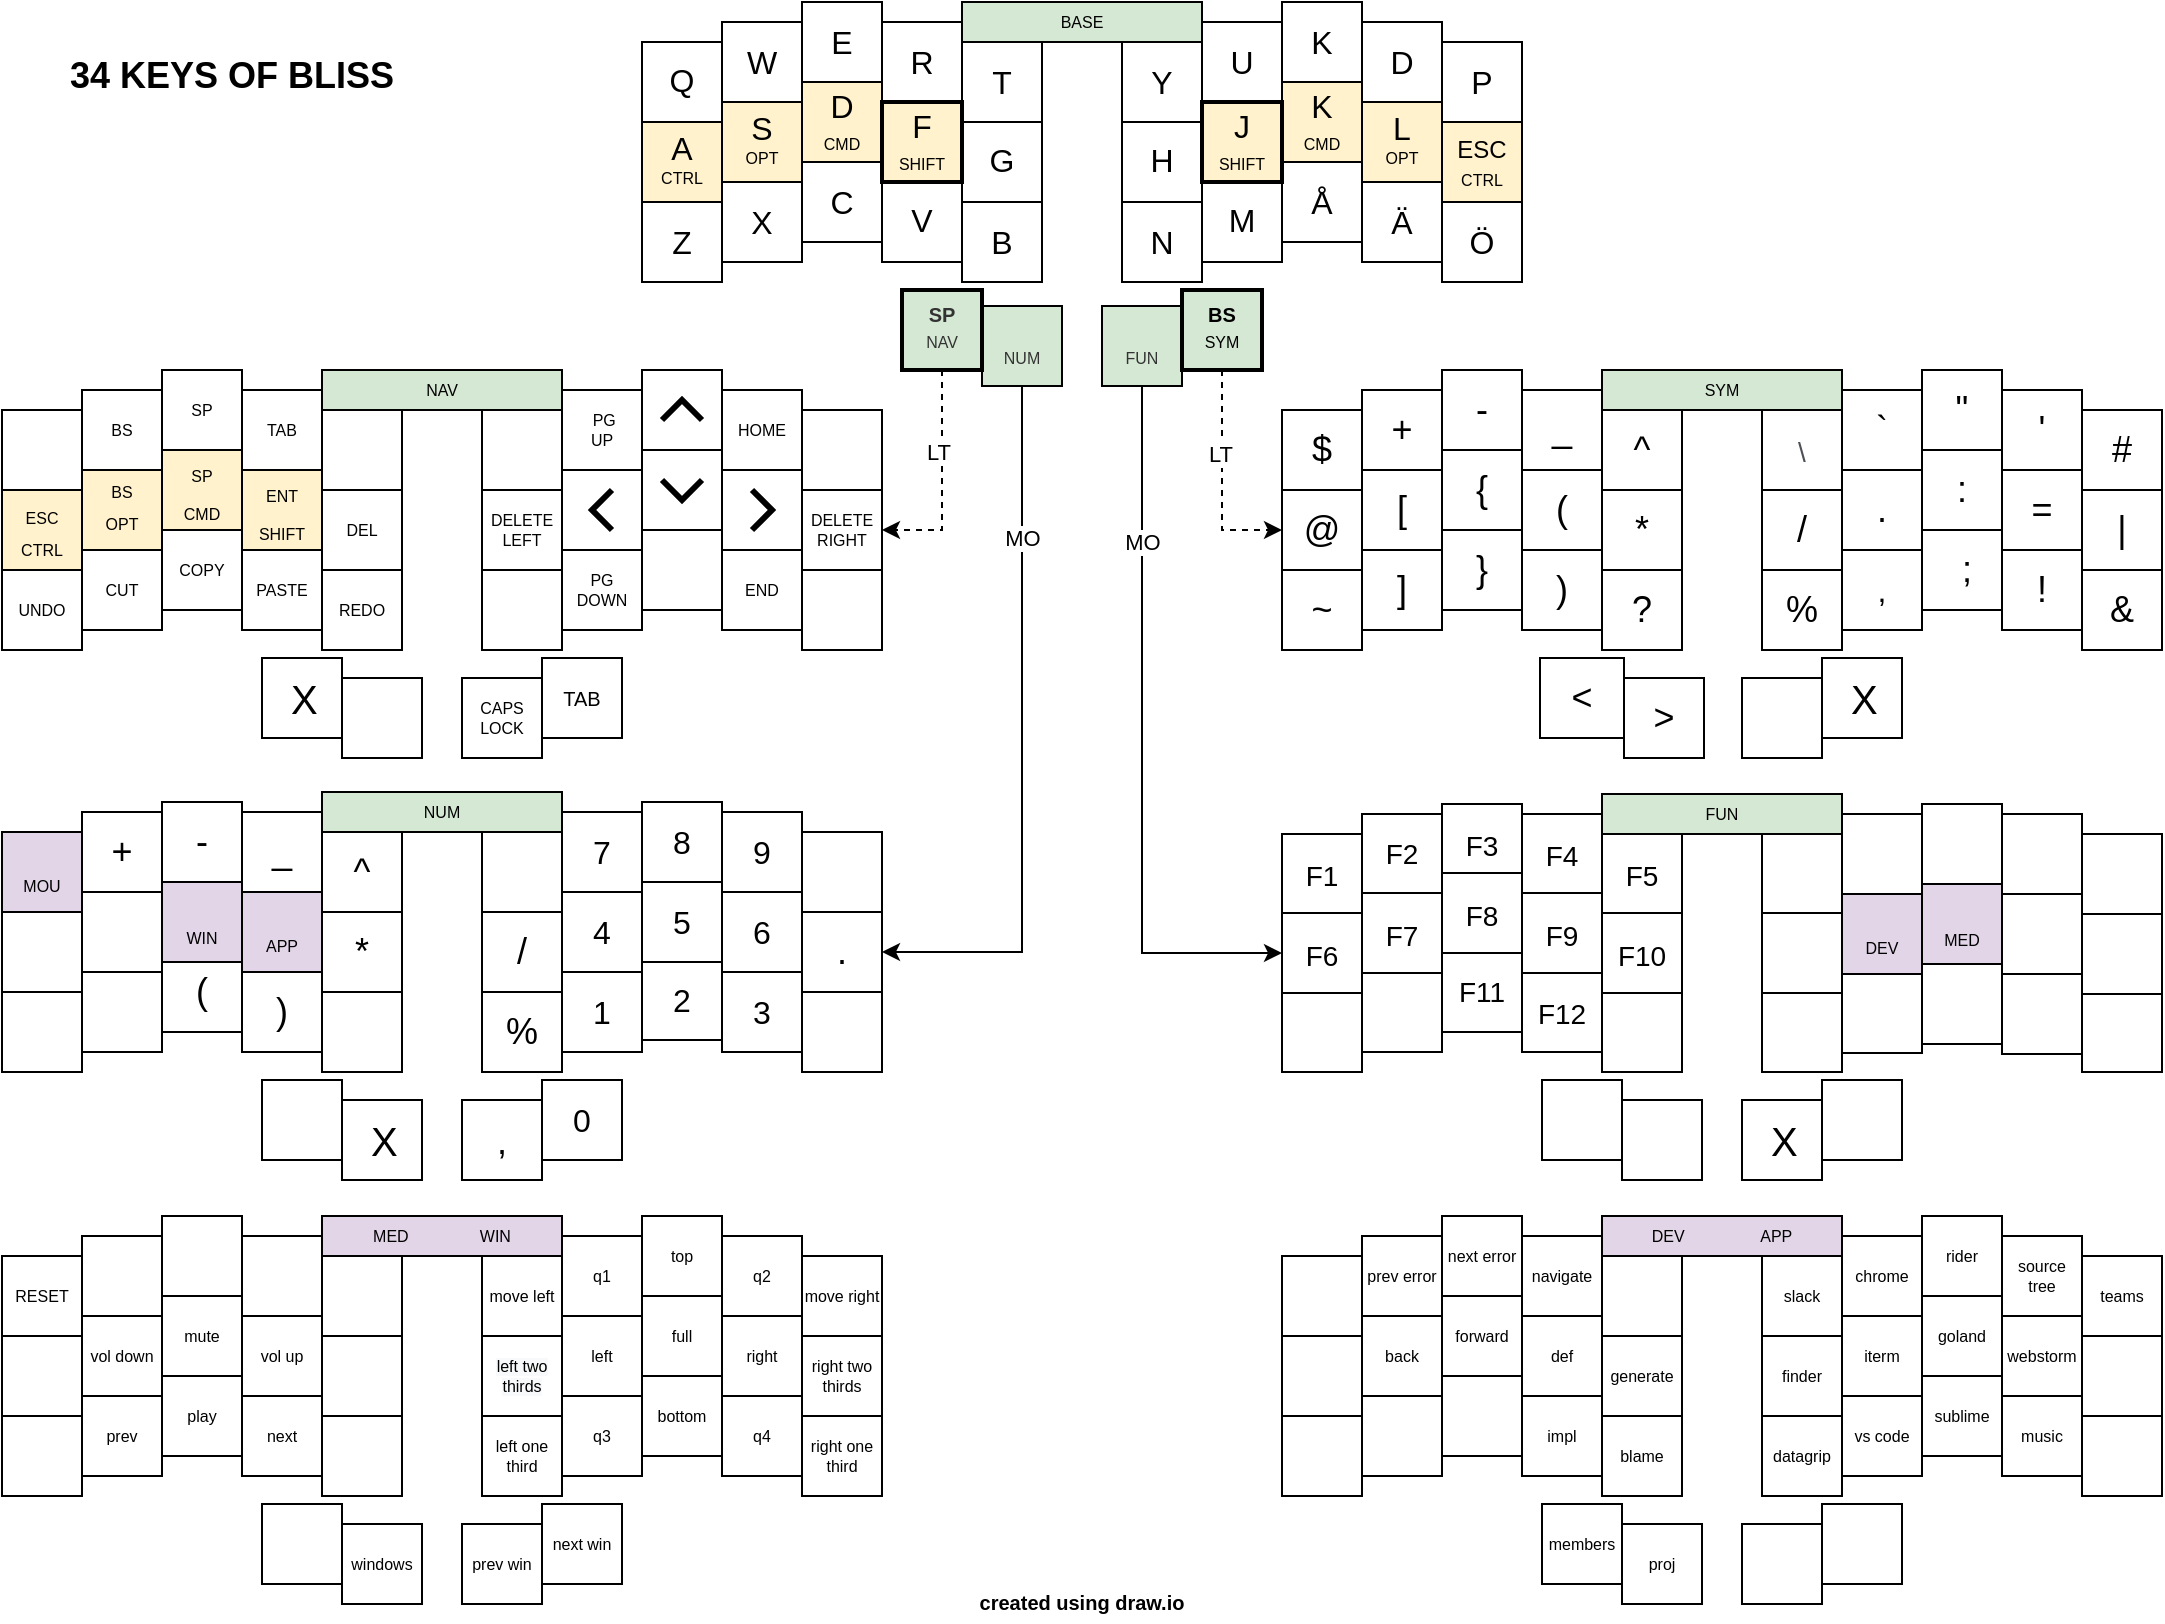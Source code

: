 <mxfile version="14.9.3" type="github"><diagram id="dI8Z4wPohuPnjsctlPrf" name="Page-1"><mxGraphModel dx="914" dy="626" grid="0" gridSize="10" guides="1" tooltips="1" connect="1" arrows="0" fold="1" page="1" pageScale="1" pageWidth="1169" pageHeight="827" background="#ffffff" math="0" shadow="0"><root><mxCell id="0"/><mxCell id="1" parent="0"/><mxCell id="Cg2wbslkKcuUpNjyLaXX-5" value="U" style="rounded=0;whiteSpace=wrap;html=1;fontSize=16;shadow=0;sketch=0;" parent="1" vertex="1"><mxGeometry x="644" y="23" width="40" height="40" as="geometry"/></mxCell><mxCell id="Cg2wbslkKcuUpNjyLaXX-1" value="R" style="rounded=0;whiteSpace=wrap;html=1;fontSize=16;shadow=0;sketch=0;" parent="1" vertex="1"><mxGeometry x="484" y="23" width="40" height="40" as="geometry"/></mxCell><mxCell id="LZO36vIUFyBDVAd05VLG-187" value="&lt;span style=&quot;font-size: 16px&quot;&gt;1&lt;/span&gt;" style="rounded=0;whiteSpace=wrap;html=1;fontSize=18;shadow=0;sketch=0;" parent="1" vertex="1"><mxGeometry x="324" y="498" width="40" height="40" as="geometry"/></mxCell><mxCell id="LZO36vIUFyBDVAd05VLG-324" value="&lt;span style=&quot;font-size: 16px&quot;&gt;2&lt;/span&gt;" style="rounded=0;whiteSpace=wrap;html=1;fontSize=18;shadow=0;sketch=0;" parent="1" vertex="1"><mxGeometry x="364" y="492" width="40" height="40" as="geometry"/></mxCell><mxCell id="LZO36vIUFyBDVAd05VLG-325" value="&lt;span style=&quot;font-size: 16px&quot;&gt;3&lt;/span&gt;" style="rounded=0;whiteSpace=wrap;html=1;fontSize=18;shadow=0;sketch=0;" parent="1" vertex="1"><mxGeometry x="404" y="498" width="40" height="40" as="geometry"/></mxCell><mxCell id="LZO36vIUFyBDVAd05VLG-135" value="" style="rounded=0;whiteSpace=wrap;html=1;fontSize=18;shadow=0;sketch=0;" parent="1" vertex="1"><mxGeometry x="444" y="508" width="40" height="40" as="geometry"/></mxCell><mxCell id="LZO36vIUFyBDVAd05VLG-184" value="%" style="rounded=0;whiteSpace=wrap;html=1;fontSize=18;shadow=0;sketch=0;" parent="1" vertex="1"><mxGeometry x="284" y="508" width="40" height="40" as="geometry"/></mxCell><mxCell id="LZO36vIUFyBDVAd05VLG-204" value="&lt;span style=&quot;font-size: 16px&quot;&gt;0&lt;/span&gt;" style="rounded=0;whiteSpace=wrap;html=1;fontSize=18;shadow=0;sketch=0;" parent="1" vertex="1"><mxGeometry x="314" y="552" width="40" height="40" as="geometry"/></mxCell><mxCell id="LZO36vIUFyBDVAd05VLG-213" value="&lt;span style=&quot;font-size: 18px&quot;&gt;,&lt;/span&gt;" style="rounded=0;whiteSpace=wrap;html=1;fontSize=20;shadow=0;sketch=0;" parent="1" vertex="1"><mxGeometry x="274" y="562" width="40" height="40" as="geometry"/></mxCell><mxCell id="LZO36vIUFyBDVAd05VLG-262" value="" style="rounded=0;whiteSpace=wrap;html=1;fontSize=8;shadow=0;sketch=0;" parent="1" vertex="1"><mxGeometry x="174" y="552" width="40" height="40" as="geometry"/></mxCell><mxCell id="LZO36vIUFyBDVAd05VLG-263" value="&lt;span&gt;&amp;nbsp;&lt;/span&gt;&lt;span style=&quot;font-size: 20px&quot;&gt;X&lt;/span&gt;" style="rounded=0;whiteSpace=wrap;html=1;fontSize=8;shadow=0;sketch=0;" parent="1" vertex="1"><mxGeometry x="214" y="562" width="40" height="40" as="geometry"/></mxCell><mxCell id="LZO36vIUFyBDVAd05VLG-180" value="&lt;span style=&quot;font-size: 18px&quot;&gt;_&lt;/span&gt;" style="rounded=0;whiteSpace=wrap;html=1;fontSize=8;shadow=0;sketch=0;" parent="1" vertex="1"><mxGeometry x="164" y="418" width="40" height="40" as="geometry"/></mxCell><mxCell id="LZO36vIUFyBDVAd05VLG-181" value="&lt;span style=&quot;font-size: 18px&quot;&gt;^&lt;/span&gt;" style="rounded=0;whiteSpace=wrap;html=1;fontSize=8;shadow=0;sketch=0;" parent="1" vertex="1"><mxGeometry x="204" y="428" width="40" height="40" as="geometry"/></mxCell><mxCell id="LZO36vIUFyBDVAd05VLG-295" value="&lt;span style=&quot;font-size: 18px&quot;&gt;+&lt;/span&gt;" style="rounded=0;whiteSpace=wrap;html=1;fontSize=8;shadow=0;sketch=0;" parent="1" vertex="1"><mxGeometry x="84" y="418" width="40" height="40" as="geometry"/></mxCell><mxCell id="LZO36vIUFyBDVAd05VLG-194" value="&lt;span&gt;&amp;amp;&lt;/span&gt;" style="rounded=0;whiteSpace=wrap;html=1;fontSize=18;shadow=0;sketch=0;" parent="1" vertex="1"><mxGeometry x="1084" y="297" width="40" height="40" as="geometry"/></mxCell><mxCell id="LZO36vIUFyBDVAd05VLG-1" value="MED&amp;nbsp; &amp;nbsp; &amp;nbsp; &amp;nbsp; &amp;nbsp; &amp;nbsp; &amp;nbsp; &amp;nbsp; WIN" style="rounded=0;whiteSpace=wrap;html=1;fontSize=8;fillColor=#e1d5e7;shadow=0;sketch=0;" parent="1" vertex="1"><mxGeometry x="204" y="620" width="120" height="20" as="geometry"/></mxCell><mxCell id="LZO36vIUFyBDVAd05VLG-2" value="Z" style="rounded=0;whiteSpace=wrap;html=1;fontSize=16;shadow=0;sketch=0;" parent="1" vertex="1"><mxGeometry x="364" y="113" width="40" height="40" as="geometry"/></mxCell><mxCell id="LZO36vIUFyBDVAd05VLG-3" value="X" style="rounded=0;whiteSpace=wrap;html=1;fontSize=16;shadow=0;sketch=0;" parent="1" vertex="1"><mxGeometry x="404" y="103" width="40" height="40" as="geometry"/></mxCell><mxCell id="LZO36vIUFyBDVAd05VLG-5" value="C" style="rounded=0;whiteSpace=wrap;html=1;fontSize=16;shadow=0;sketch=0;" parent="1" vertex="1"><mxGeometry x="444" y="93" width="40" height="40" as="geometry"/></mxCell><mxCell id="LZO36vIUFyBDVAd05VLG-6" value="T" style="rounded=0;whiteSpace=wrap;html=1;fontSize=16;shadow=0;sketch=0;" parent="1" vertex="1"><mxGeometry x="524" y="113" width="40" height="40" as="geometry"/></mxCell><mxCell id="LZO36vIUFyBDVAd05VLG-7" value="&lt;p style=&quot;line-height: 80%&quot;&gt;A&lt;br&gt;&lt;font style=&quot;font-size: 8px ; line-height: 100%&quot;&gt;CTRL&lt;/font&gt;&lt;/p&gt;" style="rounded=0;whiteSpace=wrap;html=1;fontSize=16;fillColor=#fff2cc;shadow=0;sketch=0;" parent="1" vertex="1"><mxGeometry x="364" y="73" width="40" height="40" as="geometry"/></mxCell><mxCell id="LZO36vIUFyBDVAd05VLG-8" value="&lt;p style=&quot;line-height: 80%&quot;&gt;S&lt;br&gt;&lt;span style=&quot;font-size: 8px ; line-height: 100%&quot;&gt;OPT&lt;/span&gt;&lt;/p&gt;" style="rounded=0;whiteSpace=wrap;html=1;fontSize=16;fillColor=#fff2cc;shadow=0;sketch=0;" parent="1" vertex="1"><mxGeometry x="404" y="63" width="40" height="40" as="geometry"/></mxCell><mxCell id="LZO36vIUFyBDVAd05VLG-9" value="&lt;p style=&quot;line-height: 100%&quot;&gt;D&lt;br&gt;&lt;span style=&quot;font-size: 8px ; line-height: 100%&quot;&gt;CMD&lt;/span&gt;&lt;br&gt;&lt;/p&gt;" style="rounded=0;whiteSpace=wrap;html=1;fontSize=16;fillColor=#fff2cc;shadow=0;sketch=0;" parent="1" vertex="1"><mxGeometry x="444" y="53" width="40" height="40" as="geometry"/></mxCell><mxCell id="LZO36vIUFyBDVAd05VLG-11" value="&lt;p style=&quot;line-height: 80%&quot;&gt;G&lt;br&gt;&lt;/p&gt;" style="rounded=0;whiteSpace=wrap;html=1;fontSize=16;shadow=0;sketch=0;" parent="1" vertex="1"><mxGeometry x="524" y="73" width="40" height="40" as="geometry"/></mxCell><mxCell id="LZO36vIUFyBDVAd05VLG-12" value="W" style="rounded=0;whiteSpace=wrap;html=1;fontSize=16;shadow=0;sketch=0;" parent="1" vertex="1"><mxGeometry x="404" y="23" width="40" height="40" as="geometry"/></mxCell><mxCell id="LZO36vIUFyBDVAd05VLG-15" value="&lt;p style=&quot;line-height: 80%&quot;&gt;V&lt;br&gt;&lt;/p&gt;" style="rounded=0;whiteSpace=wrap;html=1;fontSize=16;shadow=0;sketch=0;" parent="1" vertex="1"><mxGeometry x="484" y="103" width="40" height="40" as="geometry"/></mxCell><mxCell id="LZO36vIUFyBDVAd05VLG-16" value="B" style="rounded=0;whiteSpace=wrap;html=1;fontSize=16;shadow=0;sketch=0;" parent="1" vertex="1"><mxGeometry x="524" y="113" width="40" height="40" as="geometry"/></mxCell><mxCell id="LZO36vIUFyBDVAd05VLG-17" value="Y" style="rounded=0;whiteSpace=wrap;html=1;fontSize=16;shadow=0;sketch=0;" parent="1" vertex="1"><mxGeometry x="604" y="33" width="40" height="40" as="geometry"/></mxCell><mxCell id="LZO36vIUFyBDVAd05VLG-19" value="K" style="rounded=0;whiteSpace=wrap;html=1;fontSize=16;shadow=0;sketch=0;" parent="1" vertex="1"><mxGeometry x="684" y="13" width="40" height="40" as="geometry"/></mxCell><mxCell id="LZO36vIUFyBDVAd05VLG-27" value="N" style="rounded=0;whiteSpace=wrap;html=1;fontSize=16;shadow=0;sketch=0;" parent="1" vertex="1"><mxGeometry x="604" y="113" width="40" height="40" as="geometry"/></mxCell><mxCell id="LZO36vIUFyBDVAd05VLG-43" value="" style="rounded=0;whiteSpace=wrap;html=1;fontSize=8;shadow=0;sketch=0;" parent="1" vertex="1"><mxGeometry x="204" y="217" width="40" height="40" as="geometry"/></mxCell><mxCell id="LZO36vIUFyBDVAd05VLG-45" value="UNDO" style="rounded=0;whiteSpace=wrap;html=1;fontSize=8;shadow=0;sketch=0;" parent="1" vertex="1"><mxGeometry x="44" y="297" width="40" height="40" as="geometry"/></mxCell><mxCell id="LZO36vIUFyBDVAd05VLG-46" value="CUT" style="rounded=0;whiteSpace=wrap;html=1;fontSize=8;shadow=0;sketch=0;" parent="1" vertex="1"><mxGeometry x="84" y="287" width="40" height="40" as="geometry"/></mxCell><mxCell id="LZO36vIUFyBDVAd05VLG-47" value="COPY" style="rounded=0;whiteSpace=wrap;html=1;fontSize=8;shadow=0;sketch=0;" parent="1" vertex="1"><mxGeometry x="124" y="277" width="40" height="40" as="geometry"/></mxCell><mxCell id="LZO36vIUFyBDVAd05VLG-48" value="PASTE" style="rounded=0;whiteSpace=wrap;html=1;fontSize=8;shadow=0;sketch=0;" parent="1" vertex="1"><mxGeometry x="164" y="287" width="40" height="40" as="geometry"/></mxCell><mxCell id="LZO36vIUFyBDVAd05VLG-49" value="&lt;span&gt;DEL&lt;/span&gt;" style="rounded=0;whiteSpace=wrap;html=1;fontSize=8;shadow=0;sketch=0;" parent="1" vertex="1"><mxGeometry x="204" y="257" width="40" height="40" as="geometry"/></mxCell><mxCell id="LZO36vIUFyBDVAd05VLG-50" value="" style="rounded=0;whiteSpace=wrap;html=1;fontSize=8;shadow=0;sketch=0;" parent="1" vertex="1"><mxGeometry x="284" y="217" width="40" height="40" as="geometry"/></mxCell><mxCell id="LZO36vIUFyBDVAd05VLG-51" value="&amp;nbsp;PG&lt;br&gt;UP" style="rounded=0;whiteSpace=wrap;html=1;fontSize=8;shadow=0;sketch=0;" parent="1" vertex="1"><mxGeometry x="324" y="207" width="40" height="40" as="geometry"/></mxCell><mxCell id="LZO36vIUFyBDVAd05VLG-52" value="" style="rounded=0;whiteSpace=wrap;html=1;fontSize=8;shadow=0;sketch=0;" parent="1" vertex="1"><mxGeometry x="364" y="197" width="40" height="40" as="geometry"/></mxCell><mxCell id="LZO36vIUFyBDVAd05VLG-53" value="&lt;span&gt;HOME&lt;/span&gt;" style="rounded=0;whiteSpace=wrap;html=1;fontSize=8;shadow=0;sketch=0;" parent="1" vertex="1"><mxGeometry x="404" y="207" width="40" height="40" as="geometry"/></mxCell><mxCell id="LZO36vIUFyBDVAd05VLG-54" value="" style="rounded=0;whiteSpace=wrap;html=1;fontSize=8;shadow=0;sketch=0;" parent="1" vertex="1"><mxGeometry x="444" y="217" width="40" height="40" as="geometry"/></mxCell><mxCell id="LZO36vIUFyBDVAd05VLG-55" value="&lt;span&gt;DELETE&lt;/span&gt;&lt;br&gt;&lt;span&gt;LEFT&lt;/span&gt;" style="rounded=0;whiteSpace=wrap;html=1;fontSize=8;shadow=0;sketch=0;" parent="1" vertex="1"><mxGeometry x="284" y="257" width="40" height="40" as="geometry"/></mxCell><mxCell id="LZO36vIUFyBDVAd05VLG-56" value="" style="rounded=0;whiteSpace=wrap;html=1;fontSize=8;shadow=0;sketch=0;" parent="1" vertex="1"><mxGeometry x="324" y="247" width="40" height="40" as="geometry"/></mxCell><mxCell id="LZO36vIUFyBDVAd05VLG-57" value="" style="rounded=0;whiteSpace=wrap;html=1;fontSize=8;shadow=0;sketch=0;" parent="1" vertex="1"><mxGeometry x="364" y="237" width="40" height="40" as="geometry"/></mxCell><mxCell id="LZO36vIUFyBDVAd05VLG-58" value="" style="rounded=0;whiteSpace=wrap;html=1;fontSize=8;shadow=0;sketch=0;" parent="1" vertex="1"><mxGeometry x="404" y="247" width="40" height="40" as="geometry"/></mxCell><mxCell id="LZO36vIUFyBDVAd05VLG-59" value="&lt;span&gt;DELETE&lt;/span&gt;&lt;br&gt;&lt;span&gt;RIGHT&lt;/span&gt;" style="rounded=0;whiteSpace=wrap;html=1;fontSize=8;shadow=0;sketch=0;" parent="1" vertex="1"><mxGeometry x="444" y="257" width="40" height="40" as="geometry"/></mxCell><mxCell id="LZO36vIUFyBDVAd05VLG-60" value="" style="rounded=0;whiteSpace=wrap;html=1;fontSize=8;shadow=0;sketch=0;" parent="1" vertex="1"><mxGeometry x="284" y="297" width="40" height="40" as="geometry"/></mxCell><mxCell id="LZO36vIUFyBDVAd05VLG-61" value="&lt;span style=&quot;font-size: 8px;&quot;&gt;PG&lt;/span&gt;&lt;br style=&quot;font-size: 8px;&quot;&gt;&lt;span style=&quot;font-size: 8px;&quot;&gt;DOWN&lt;/span&gt;" style="rounded=0;whiteSpace=wrap;html=1;fontSize=8;shadow=0;sketch=0;" parent="1" vertex="1"><mxGeometry x="324" y="287" width="40" height="40" as="geometry"/></mxCell><mxCell id="LZO36vIUFyBDVAd05VLG-62" value="" style="rounded=0;whiteSpace=wrap;html=1;fontSize=18;shadow=0;sketch=0;" parent="1" vertex="1"><mxGeometry x="364" y="277" width="40" height="40" as="geometry"/></mxCell><mxCell id="LZO36vIUFyBDVAd05VLG-63" value="&lt;span&gt;END&lt;/span&gt;" style="rounded=0;whiteSpace=wrap;html=1;fontSize=8;shadow=0;sketch=0;" parent="1" vertex="1"><mxGeometry x="404" y="287" width="40" height="40" as="geometry"/></mxCell><mxCell id="LZO36vIUFyBDVAd05VLG-64" value="" style="rounded=0;whiteSpace=wrap;html=1;fontSize=8;shadow=0;sketch=0;" parent="1" vertex="1"><mxGeometry x="444" y="297" width="40" height="40" as="geometry"/></mxCell><mxCell id="LZO36vIUFyBDVAd05VLG-65" value="&lt;span&gt;CAPS&lt;/span&gt;&lt;br&gt;&lt;span&gt;LOCK&lt;/span&gt;" style="rounded=0;whiteSpace=wrap;html=1;fontSize=8;shadow=0;sketch=0;" parent="1" vertex="1"><mxGeometry x="274" y="351" width="40" height="40" as="geometry"/></mxCell><mxCell id="LZO36vIUFyBDVAd05VLG-98" value="slack" style="rounded=0;whiteSpace=wrap;html=1;fontSize=8;shadow=0;sketch=0;" parent="1" vertex="1"><mxGeometry x="924" y="640" width="40" height="40" as="geometry"/></mxCell><mxCell id="LZO36vIUFyBDVAd05VLG-99" value="" style="rounded=0;whiteSpace=wrap;html=1;fontSize=8;shadow=0;sketch=0;" parent="1" vertex="1"><mxGeometry x="1084" y="680" width="40" height="40" as="geometry"/></mxCell><mxCell id="LZO36vIUFyBDVAd05VLG-104" value="finder" style="rounded=0;whiteSpace=wrap;html=1;fontSize=8;shadow=0;sketch=0;" parent="1" vertex="1"><mxGeometry x="924" y="680" width="40" height="40" as="geometry"/></mxCell><mxCell id="LZO36vIUFyBDVAd05VLG-105" value="&lt;span&gt;datagrip&lt;/span&gt;" style="rounded=0;whiteSpace=wrap;html=1;fontSize=8;shadow=0;sketch=0;" parent="1" vertex="1"><mxGeometry x="924" y="720" width="40" height="40" as="geometry"/></mxCell><mxCell id="LZO36vIUFyBDVAd05VLG-106" value="teams" style="rounded=0;whiteSpace=wrap;html=1;fontSize=8;shadow=0;sketch=0;" parent="1" vertex="1"><mxGeometry x="1084" y="640" width="40" height="40" as="geometry"/></mxCell><mxCell id="LZO36vIUFyBDVAd05VLG-119" value="" style="rounded=0;whiteSpace=wrap;html=1;fontSize=8;shadow=0;sketch=0;" parent="1" vertex="1"><mxGeometry x="954" y="764" width="40" height="40" as="geometry"/></mxCell><mxCell id="LZO36vIUFyBDVAd05VLG-120" value="" style="rounded=0;whiteSpace=wrap;html=1;fontSize=8;shadow=0;sketch=0;" parent="1" vertex="1"><mxGeometry x="914" y="774" width="40" height="40" as="geometry"/></mxCell><mxCell id="LZO36vIUFyBDVAd05VLG-122" value="members" style="rounded=0;whiteSpace=wrap;html=1;fontSize=8;shadow=0;sketch=0;" parent="1" vertex="1"><mxGeometry x="814" y="764" width="40" height="40" as="geometry"/></mxCell><mxCell id="LZO36vIUFyBDVAd05VLG-123" value="proj" style="rounded=0;whiteSpace=wrap;html=1;fontSize=8;shadow=0;sketch=0;" parent="1" vertex="1"><mxGeometry x="854" y="774" width="40" height="40" as="geometry"/></mxCell><mxCell id="LZO36vIUFyBDVAd05VLG-124" value="&lt;span&gt;$&lt;/span&gt;" style="rounded=0;whiteSpace=wrap;html=1;fontSize=18;shadow=0;sketch=0;" parent="1" vertex="1"><mxGeometry x="684" y="217" width="40" height="40" as="geometry"/></mxCell><mxCell id="LZO36vIUFyBDVAd05VLG-125" value="&lt;span&gt;#&lt;/span&gt;" style="rounded=0;whiteSpace=wrap;html=1;fontSize=18;shadow=0;sketch=0;" parent="1" vertex="1"><mxGeometry x="1084" y="217" width="40" height="40" as="geometry"/></mxCell><mxCell id="LZO36vIUFyBDVAd05VLG-127" value="]" style="rounded=0;whiteSpace=wrap;html=1;fontSize=18;shadow=0;sketch=0;" parent="1" vertex="1"><mxGeometry x="724" y="287" width="40" height="40" as="geometry"/></mxCell><mxCell id="LZO36vIUFyBDVAd05VLG-128" value="&lt;span&gt;?&lt;/span&gt;" style="rounded=0;whiteSpace=wrap;html=1;fontSize=18;shadow=0;sketch=0;" parent="1" vertex="1"><mxGeometry x="844" y="297" width="40" height="40" as="geometry"/></mxCell><mxCell id="LZO36vIUFyBDVAd05VLG-129" value="&lt;span style=&quot;font-family: &amp;#34;helvetica&amp;#34;&quot;&gt;@&lt;/span&gt;" style="rounded=0;whiteSpace=wrap;html=1;fontSize=18;shadow=0;sketch=0;" parent="1" vertex="1"><mxGeometry x="684" y="257" width="40" height="40" as="geometry"/></mxCell><mxCell id="LZO36vIUFyBDVAd05VLG-130" value="&lt;span&gt;[&lt;/span&gt;" style="rounded=0;whiteSpace=wrap;html=1;fontSize=18;gradientDirection=east;shadow=0;sketch=0;" parent="1" vertex="1"><mxGeometry x="724" y="247" width="40" height="40" as="geometry"/></mxCell><mxCell id="LZO36vIUFyBDVAd05VLG-131" value="&lt;span&gt;{&lt;/span&gt;" style="rounded=0;whiteSpace=wrap;html=1;fontSize=18;gradientDirection=east;shadow=0;sketch=0;" parent="1" vertex="1"><mxGeometry x="764" y="237" width="40" height="40" as="geometry"/></mxCell><mxCell id="LZO36vIUFyBDVAd05VLG-132" value="&lt;span&gt;(&lt;/span&gt;" style="rounded=0;whiteSpace=wrap;html=1;fontSize=18;gradientDirection=east;shadow=0;sketch=0;" parent="1" vertex="1"><mxGeometry x="804" y="247" width="40" height="40" as="geometry"/></mxCell><mxCell id="LZO36vIUFyBDVAd05VLG-134" value="&lt;span style=&quot;font-size: 16px&quot;&gt;5&lt;/span&gt;" style="rounded=0;whiteSpace=wrap;html=1;fontSize=18;shadow=0;sketch=0;" parent="1" vertex="1"><mxGeometry x="364" y="453" width="40" height="40" as="geometry"/></mxCell><mxCell id="LZO36vIUFyBDVAd05VLG-136" value="" style="rounded=0;whiteSpace=wrap;html=1;fontSize=18;shadow=0;sketch=0;" parent="1" vertex="1"><mxGeometry x="444" y="428" width="40" height="40" as="geometry"/></mxCell><mxCell id="LZO36vIUFyBDVAd05VLG-137" value="&lt;span&gt;.&lt;/span&gt;" style="rounded=0;whiteSpace=wrap;html=1;fontSize=18;shadow=0;sketch=0;" parent="1" vertex="1"><mxGeometry x="444" y="468" width="40" height="40" as="geometry"/></mxCell><mxCell id="LZO36vIUFyBDVAd05VLG-139" value="&lt;span style=&quot;color: rgb(77 , 81 , 86) ; font-family: &amp;#34;arial&amp;#34; , sans-serif ; font-size: 14px ; text-align: left ; background-color: rgb(255 , 255 , 255)&quot;&gt;\&lt;/span&gt;" style="rounded=0;whiteSpace=wrap;html=1;fontSize=18;shadow=0;sketch=0;" parent="1" vertex="1"><mxGeometry x="924" y="217" width="40" height="40" as="geometry"/></mxCell><mxCell id="LZO36vIUFyBDVAd05VLG-140" value="&lt;span&gt;`&lt;/span&gt;" style="rounded=0;whiteSpace=wrap;html=1;fontSize=18;shadow=0;sketch=0;" parent="1" vertex="1"><mxGeometry x="964" y="207" width="40" height="40" as="geometry"/></mxCell><mxCell id="LZO36vIUFyBDVAd05VLG-142" value="&lt;span&gt;'&lt;/span&gt;" style="rounded=0;whiteSpace=wrap;html=1;fontSize=18;shadow=0;sketch=0;" parent="1" vertex="1"><mxGeometry x="1044" y="207" width="40" height="40" as="geometry"/></mxCell><mxCell id="LZO36vIUFyBDVAd05VLG-144" value="&lt;span&gt;&quot;&lt;/span&gt;" style="rounded=0;whiteSpace=wrap;html=1;fontSize=18;shadow=0;sketch=0;" parent="1" vertex="1"><mxGeometry x="1004" y="197" width="40" height="40" as="geometry"/></mxCell><mxCell id="LZO36vIUFyBDVAd05VLG-145" value="&lt;span&gt;%&lt;/span&gt;" style="rounded=0;whiteSpace=wrap;html=1;fontSize=18;shadow=0;sketch=0;" parent="1" vertex="1"><mxGeometry x="924" y="297" width="40" height="40" as="geometry"/></mxCell><mxCell id="LZO36vIUFyBDVAd05VLG-149" value="&lt;span&gt;/&lt;/span&gt;" style="rounded=0;whiteSpace=wrap;html=1;fontSize=18;shadow=0;sketch=0;" parent="1" vertex="1"><mxGeometry x="924" y="257" width="40" height="40" as="geometry"/></mxCell><mxCell id="LZO36vIUFyBDVAd05VLG-150" value="" style="rounded=0;whiteSpace=wrap;html=1;fontSize=18;shadow=0;sketch=0;" parent="1" vertex="1"><mxGeometry x="914" y="351" width="40" height="40" as="geometry"/></mxCell><mxCell id="LZO36vIUFyBDVAd05VLG-153" value="&lt;span style=&quot;font-size: 18px&quot;&gt;&amp;lt;&lt;/span&gt;" style="rounded=0;whiteSpace=wrap;html=1;fontSize=8;shadow=0;sketch=0;" parent="1" vertex="1"><mxGeometry x="813" y="341" width="42" height="40" as="geometry"/></mxCell><mxCell id="LZO36vIUFyBDVAd05VLG-154" value="&lt;span style=&quot;font-size: 18px&quot;&gt;&amp;gt;&lt;/span&gt;" style="rounded=0;whiteSpace=wrap;html=1;fontSize=8;shadow=0;sketch=0;" parent="1" vertex="1"><mxGeometry x="855" y="351" width="40" height="40" as="geometry"/></mxCell><mxCell id="LZO36vIUFyBDVAd05VLG-155" value="BASE" style="rounded=0;whiteSpace=wrap;html=1;fontSize=8;fillColor=#d5e8d4;shadow=0;sketch=0;" parent="1" vertex="1"><mxGeometry x="524" y="13" width="120" height="20" as="geometry"/></mxCell><mxCell id="LZO36vIUFyBDVAd05VLG-156" value="NAV" style="rounded=0;whiteSpace=wrap;html=1;fontSize=8;fillColor=#d5e8d4;shadow=0;sketch=0;" parent="1" vertex="1"><mxGeometry x="204" y="197" width="120" height="20" as="geometry"/></mxCell><mxCell id="LZO36vIUFyBDVAd05VLG-158" value="SYM" style="rounded=0;whiteSpace=wrap;html=1;fontSize=8;fillColor=#d5e8d4;shadow=0;sketch=0;" parent="1" vertex="1"><mxGeometry x="844" y="197" width="120" height="20" as="geometry"/></mxCell><mxCell id="LZO36vIUFyBDVAd05VLG-159" value="DEV&amp;nbsp; &amp;nbsp; &amp;nbsp; &amp;nbsp; &amp;nbsp; &amp;nbsp; &amp;nbsp; &amp;nbsp; &amp;nbsp;APP" style="rounded=0;whiteSpace=wrap;html=1;fontSize=8;fillColor=#e1d5e7;shadow=0;sketch=0;" parent="1" vertex="1"><mxGeometry x="844" y="620" width="120" height="20" as="geometry"/></mxCell><mxCell id="LZO36vIUFyBDVAd05VLG-178" value="&lt;span&gt;!&lt;/span&gt;" style="rounded=0;whiteSpace=wrap;html=1;fontSize=18;shadow=0;sketch=0;" parent="1" vertex="1"><mxGeometry x="1044" y="287" width="40" height="40" as="geometry"/></mxCell><mxCell id="LZO36vIUFyBDVAd05VLG-179" value=")" style="rounded=0;whiteSpace=wrap;html=1;fontSize=18;shadow=0;sketch=0;" parent="1" vertex="1"><mxGeometry x="804" y="287" width="40" height="40" as="geometry"/></mxCell><mxCell id="LZO36vIUFyBDVAd05VLG-182" value="&lt;span&gt;=&lt;/span&gt;" style="rounded=0;whiteSpace=wrap;html=1;fontSize=18;shadow=0;sketch=0;" parent="1" vertex="1"><mxGeometry x="1044" y="247" width="40" height="40" as="geometry"/></mxCell><mxCell id="LZO36vIUFyBDVAd05VLG-183" value="&lt;span&gt;-&lt;/span&gt;" style="rounded=0;whiteSpace=wrap;html=1;fontSize=18;shadow=0;sketch=0;" parent="1" vertex="1"><mxGeometry x="764" y="197" width="40" height="40" as="geometry"/></mxCell><mxCell id="LZO36vIUFyBDVAd05VLG-185" value="&lt;span&gt;+&lt;/span&gt;" style="rounded=0;whiteSpace=wrap;html=1;fontSize=18;shadow=0;sketch=0;" parent="1" vertex="1"><mxGeometry x="724" y="207" width="40" height="40" as="geometry"/></mxCell><mxCell id="LZO36vIUFyBDVAd05VLG-186" value="&lt;span&gt;~&lt;/span&gt;" style="rounded=0;whiteSpace=wrap;html=1;fontSize=18;shadow=0;sketch=0;" parent="1" vertex="1"><mxGeometry x="684" y="297" width="40" height="40" as="geometry"/></mxCell><mxCell id="LZO36vIUFyBDVAd05VLG-189" value="&lt;span&gt;_&lt;/span&gt;" style="rounded=0;whiteSpace=wrap;html=1;fontSize=18;shadow=0;sketch=0;" parent="1" vertex="1"><mxGeometry x="804" y="207" width="40" height="40" as="geometry"/></mxCell><mxCell id="LZO36vIUFyBDVAd05VLG-190" value="}" style="rounded=0;whiteSpace=wrap;html=1;fontSize=18;shadow=0;sketch=0;" parent="1" vertex="1"><mxGeometry x="764" y="277" width="40" height="40" as="geometry"/></mxCell><mxCell id="LZO36vIUFyBDVAd05VLG-191" value="" style="rounded=0;whiteSpace=wrap;html=1;fontSize=18;shadow=0;sketch=0;" parent="1" vertex="1"><mxGeometry x="284" y="428" width="40" height="40" as="geometry"/></mxCell><mxCell id="LZO36vIUFyBDVAd05VLG-195" value="&lt;span&gt;&amp;nbsp;;&lt;/span&gt;" style="rounded=0;whiteSpace=wrap;html=1;fontSize=18;shadow=0;sketch=0;" parent="1" vertex="1"><mxGeometry x="1004" y="277" width="40" height="40" as="geometry"/></mxCell><mxCell id="LZO36vIUFyBDVAd05VLG-197" value="&lt;span style=&quot;font-size: 16px&quot;&gt;6&lt;/span&gt;" style="rounded=0;whiteSpace=wrap;html=1;fontSize=18;shadow=0;sketch=0;" parent="1" vertex="1"><mxGeometry x="404" y="458" width="40" height="40" as="geometry"/></mxCell><mxCell id="LZO36vIUFyBDVAd05VLG-199" value="&lt;span&gt;*&lt;/span&gt;" style="rounded=0;whiteSpace=wrap;html=1;fontSize=18;shadow=0;sketch=0;" parent="1" vertex="1"><mxGeometry x="844" y="257" width="40" height="40" as="geometry"/></mxCell><mxCell id="LZO36vIUFyBDVAd05VLG-200" value="&lt;span&gt;|&lt;/span&gt;" style="rounded=0;whiteSpace=wrap;html=1;fontSize=18;shadow=0;sketch=0;" parent="1" vertex="1"><mxGeometry x="1084" y="257" width="40" height="40" as="geometry"/></mxCell><mxCell id="LZO36vIUFyBDVAd05VLG-201" value="&lt;span&gt;:&lt;/span&gt;" style="rounded=0;whiteSpace=wrap;html=1;fontSize=18;shadow=0;sketch=0;" parent="1" vertex="1"><mxGeometry x="1004" y="237" width="40" height="40" as="geometry"/></mxCell><mxCell id="LZO36vIUFyBDVAd05VLG-212" value="&lt;span style=&quot;font-size: 8px&quot;&gt;&amp;nbsp;&lt;/span&gt;&lt;span&gt;X&lt;/span&gt;" style="rounded=0;whiteSpace=wrap;html=1;fontSize=20;shadow=0;sketch=0;" parent="1" vertex="1"><mxGeometry x="954" y="341" width="40" height="40" as="geometry"/></mxCell><mxCell id="LZO36vIUFyBDVAd05VLG-216" value="move left" style="rounded=0;whiteSpace=wrap;html=1;fontSize=8;shadow=0;sketch=0;" parent="1" vertex="1"><mxGeometry x="284" y="640" width="40" height="40" as="geometry"/></mxCell><mxCell id="LZO36vIUFyBDVAd05VLG-217" value="q1" style="rounded=0;whiteSpace=wrap;html=1;fontSize=8;shadow=0;sketch=0;" parent="1" vertex="1"><mxGeometry x="324" y="630" width="40" height="40" as="geometry"/></mxCell><mxCell id="LZO36vIUFyBDVAd05VLG-218" value="top" style="rounded=0;whiteSpace=wrap;html=1;fontSize=8;shadow=0;sketch=0;" parent="1" vertex="1"><mxGeometry x="364" y="620" width="40" height="40" as="geometry"/></mxCell><mxCell id="LZO36vIUFyBDVAd05VLG-219" value="q2" style="rounded=0;whiteSpace=wrap;html=1;fontSize=8;shadow=0;sketch=0;" parent="1" vertex="1"><mxGeometry x="404" y="630" width="40" height="40" as="geometry"/></mxCell><mxCell id="LZO36vIUFyBDVAd05VLG-220" value="move right" style="rounded=0;whiteSpace=wrap;html=1;fontSize=8;shadow=0;sketch=0;" parent="1" vertex="1"><mxGeometry x="444" y="640" width="40" height="40" as="geometry"/></mxCell><mxCell id="LZO36vIUFyBDVAd05VLG-221" value="&lt;span style=&quot;color: rgb(0 , 0 , 0) ; font-family: &amp;#34;helvetica&amp;#34; ; font-size: 8px ; font-style: normal ; font-weight: 400 ; letter-spacing: normal ; text-align: center ; text-indent: 0px ; text-transform: none ; word-spacing: 0px ; background-color: rgb(248 , 249 , 250) ; display: inline ; float: none&quot;&gt;left two thirds&lt;/span&gt;" style="rounded=0;whiteSpace=wrap;html=1;fontSize=8;shadow=0;sketch=0;" parent="1" vertex="1"><mxGeometry x="284" y="680" width="40" height="40" as="geometry"/></mxCell><mxCell id="LZO36vIUFyBDVAd05VLG-222" value="left one third" style="rounded=0;whiteSpace=wrap;html=1;fontSize=8;shadow=0;sketch=0;" parent="1" vertex="1"><mxGeometry x="284" y="720" width="40" height="40" as="geometry"/></mxCell><mxCell id="LZO36vIUFyBDVAd05VLG-223" value="q3" style="rounded=0;whiteSpace=wrap;html=1;fontSize=8;shadow=0;sketch=0;" parent="1" vertex="1"><mxGeometry x="324" y="710" width="40" height="40" as="geometry"/></mxCell><mxCell id="LZO36vIUFyBDVAd05VLG-224" value="bottom" style="rounded=0;whiteSpace=wrap;html=1;fontSize=8;shadow=0;sketch=0;" parent="1" vertex="1"><mxGeometry x="364" y="700" width="40" height="40" as="geometry"/></mxCell><mxCell id="LZO36vIUFyBDVAd05VLG-225" value="q4" style="rounded=0;whiteSpace=wrap;html=1;fontSize=8;shadow=0;sketch=0;" parent="1" vertex="1"><mxGeometry x="404" y="710" width="40" height="40" as="geometry"/></mxCell><mxCell id="LZO36vIUFyBDVAd05VLG-226" value="&lt;span&gt;right one third&lt;/span&gt;" style="rounded=0;whiteSpace=wrap;html=1;fontSize=8;shadow=0;sketch=0;" parent="1" vertex="1"><mxGeometry x="444" y="720" width="40" height="40" as="geometry"/></mxCell><mxCell id="LZO36vIUFyBDVAd05VLG-227" value="left" style="rounded=0;whiteSpace=wrap;html=1;fontSize=8;shadow=0;sketch=0;" parent="1" vertex="1"><mxGeometry x="324" y="670" width="40" height="40" as="geometry"/></mxCell><mxCell id="LZO36vIUFyBDVAd05VLG-228" value="full" style="rounded=0;whiteSpace=wrap;html=1;fontSize=8;shadow=0;sketch=0;" parent="1" vertex="1"><mxGeometry x="364" y="660" width="40" height="40" as="geometry"/></mxCell><mxCell id="LZO36vIUFyBDVAd05VLG-229" value="right" style="rounded=0;whiteSpace=wrap;html=1;fontSize=8;shadow=0;sketch=0;" parent="1" vertex="1"><mxGeometry x="404" y="670" width="40" height="40" as="geometry"/></mxCell><mxCell id="LZO36vIUFyBDVAd05VLG-230" value="&lt;span style=&quot;font-family: &amp;#34;helvetica&amp;#34;&quot;&gt;right two thirds&lt;/span&gt;" style="rounded=0;whiteSpace=wrap;html=1;fontSize=8;shadow=0;sketch=0;" parent="1" vertex="1"><mxGeometry x="444" y="680" width="40" height="40" as="geometry"/></mxCell><mxCell id="LZO36vIUFyBDVAd05VLG-231" value="chrome" style="rounded=0;whiteSpace=wrap;html=1;fontSize=8;shadow=0;sketch=0;" parent="1" vertex="1"><mxGeometry x="964" y="630" width="40" height="40" as="geometry"/></mxCell><mxCell id="LZO36vIUFyBDVAd05VLG-232" value="rider" style="rounded=0;whiteSpace=wrap;html=1;fontSize=8;shadow=0;sketch=0;" parent="1" vertex="1"><mxGeometry x="1004" y="620" width="40" height="40" as="geometry"/></mxCell><mxCell id="LZO36vIUFyBDVAd05VLG-233" value="source&lt;br&gt;tree" style="rounded=0;whiteSpace=wrap;html=1;fontSize=8;shadow=0;sketch=0;" parent="1" vertex="1"><mxGeometry x="1044" y="630" width="40" height="40" as="geometry"/></mxCell><mxCell id="LZO36vIUFyBDVAd05VLG-234" value="webstorm" style="rounded=0;whiteSpace=wrap;html=1;fontSize=8;shadow=0;sketch=0;" parent="1" vertex="1"><mxGeometry x="1044" y="670" width="40" height="40" as="geometry"/></mxCell><mxCell id="LZO36vIUFyBDVAd05VLG-235" value="goland" style="rounded=0;whiteSpace=wrap;html=1;fontSize=8;shadow=0;sketch=0;" parent="1" vertex="1"><mxGeometry x="1004" y="660" width="40" height="40" as="geometry"/></mxCell><mxCell id="LZO36vIUFyBDVAd05VLG-236" value="iterm" style="rounded=0;whiteSpace=wrap;html=1;fontSize=8;shadow=0;sketch=0;" parent="1" vertex="1"><mxGeometry x="964" y="670" width="40" height="40" as="geometry"/></mxCell><mxCell id="LZO36vIUFyBDVAd05VLG-238" value="" style="rounded=0;whiteSpace=wrap;html=1;fontSize=8;shadow=0;sketch=0;" parent="1" vertex="1"><mxGeometry x="204" y="640" width="40" height="40" as="geometry"/></mxCell><mxCell id="LZO36vIUFyBDVAd05VLG-243" value="" style="rounded=0;whiteSpace=wrap;html=1;fontSize=8;shadow=0;sketch=0;" parent="1" vertex="1"><mxGeometry x="204" y="720" width="40" height="40" as="geometry"/></mxCell><mxCell id="LZO36vIUFyBDVAd05VLG-244" value="" style="rounded=0;whiteSpace=wrap;html=1;fontSize=8;shadow=0;sketch=0;" parent="1" vertex="1"><mxGeometry x="174" y="764" width="40" height="40" as="geometry"/></mxCell><mxCell id="LZO36vIUFyBDVAd05VLG-245" value="&lt;span&gt;windows&lt;/span&gt;" style="rounded=0;whiteSpace=wrap;html=1;fontSize=8;shadow=0;sketch=0;" parent="1" vertex="1"><mxGeometry x="214" y="774" width="40" height="40" as="geometry"/></mxCell><mxCell id="LZO36vIUFyBDVAd05VLG-247" value="" style="rounded=0;whiteSpace=wrap;html=1;fontSize=8;shadow=0;sketch=0;" parent="1" vertex="1"><mxGeometry x="44" y="680" width="40" height="40" as="geometry"/></mxCell><mxCell id="LZO36vIUFyBDVAd05VLG-248" value="&lt;span&gt;vol down&lt;/span&gt;" style="rounded=0;whiteSpace=wrap;html=1;fontSize=8;shadow=0;sketch=0;" parent="1" vertex="1"><mxGeometry x="84" y="670" width="40" height="40" as="geometry"/></mxCell><mxCell id="LZO36vIUFyBDVAd05VLG-249" value="&lt;span&gt;mute&lt;/span&gt;" style="rounded=0;whiteSpace=wrap;html=1;fontSize=8;shadow=0;sketch=0;" parent="1" vertex="1"><mxGeometry x="124" y="660" width="40" height="40" as="geometry"/></mxCell><mxCell id="LZO36vIUFyBDVAd05VLG-250" value="" style="rounded=0;whiteSpace=wrap;html=1;fontSize=8;shadow=0;sketch=0;" parent="1" vertex="1"><mxGeometry x="204" y="680" width="40" height="40" as="geometry"/></mxCell><mxCell id="LZO36vIUFyBDVAd05VLG-251" value="&lt;span&gt;RESET&lt;/span&gt;" style="rounded=0;whiteSpace=wrap;html=1;fontSize=8;shadow=0;sketch=0;" parent="1" vertex="1"><mxGeometry x="44" y="640" width="40" height="40" as="geometry"/></mxCell><mxCell id="LZO36vIUFyBDVAd05VLG-252" value="" style="rounded=0;whiteSpace=wrap;html=1;fontSize=8;shadow=0;sketch=0;" parent="1" vertex="1"><mxGeometry x="84" y="630" width="40" height="40" as="geometry"/></mxCell><mxCell id="LZO36vIUFyBDVAd05VLG-253" value="" style="rounded=0;whiteSpace=wrap;html=1;fontSize=8;shadow=0;sketch=0;" parent="1" vertex="1"><mxGeometry x="124" y="620" width="40" height="40" as="geometry"/></mxCell><mxCell id="LZO36vIUFyBDVAd05VLG-254" value="" style="rounded=0;whiteSpace=wrap;html=1;fontSize=8;shadow=0;sketch=0;" parent="1" vertex="1"><mxGeometry x="164" y="630" width="40" height="40" as="geometry"/></mxCell><mxCell id="LZO36vIUFyBDVAd05VLG-255" value="prev win" style="rounded=0;whiteSpace=wrap;html=1;fontSize=8;shadow=0;sketch=0;" parent="1" vertex="1"><mxGeometry x="274" y="774" width="40" height="40" as="geometry"/></mxCell><mxCell id="LZO36vIUFyBDVAd05VLG-256" value="next win" style="rounded=0;whiteSpace=wrap;html=1;fontSize=8;shadow=0;sketch=0;" parent="1" vertex="1"><mxGeometry x="314" y="764" width="40" height="40" as="geometry"/></mxCell><mxCell id="LZO36vIUFyBDVAd05VLG-257" value="&lt;span&gt;vol up&lt;/span&gt;" style="rounded=0;whiteSpace=wrap;html=1;fontSize=8;shadow=0;sketch=0;" parent="1" vertex="1"><mxGeometry x="164" y="670" width="40" height="40" as="geometry"/></mxCell><mxCell id="LZO36vIUFyBDVAd05VLG-284" value="" style="rounded=0;whiteSpace=wrap;html=1;fontSize=8;shadow=0;sketch=0;" parent="1" vertex="1"><mxGeometry x="44" y="720" width="40" height="40" as="geometry"/></mxCell><mxCell id="LZO36vIUFyBDVAd05VLG-285" value="&lt;span&gt;prev&lt;/span&gt;" style="rounded=0;whiteSpace=wrap;html=1;fontSize=8;shadow=0;sketch=0;" parent="1" vertex="1"><mxGeometry x="84" y="710" width="40" height="40" as="geometry"/></mxCell><mxCell id="LZO36vIUFyBDVAd05VLG-286" value="&lt;span&gt;play&lt;/span&gt;" style="rounded=0;whiteSpace=wrap;html=1;fontSize=8;shadow=0;sketch=0;" parent="1" vertex="1"><mxGeometry x="124" y="700" width="40" height="40" as="geometry"/></mxCell><mxCell id="LZO36vIUFyBDVAd05VLG-287" value="&lt;span&gt;next&lt;/span&gt;" style="rounded=0;whiteSpace=wrap;html=1;fontSize=8;shadow=0;sketch=0;" parent="1" vertex="1"><mxGeometry x="164" y="710" width="40" height="40" as="geometry"/></mxCell><mxCell id="LZO36vIUFyBDVAd05VLG-288" value="vs code" style="rounded=0;whiteSpace=wrap;html=1;fontSize=8;shadow=0;sketch=0;" parent="1" vertex="1"><mxGeometry x="964" y="710" width="40" height="40" as="geometry"/></mxCell><mxCell id="LZO36vIUFyBDVAd05VLG-289" value="sublime" style="rounded=0;whiteSpace=wrap;html=1;fontSize=8;shadow=0;sketch=0;" parent="1" vertex="1"><mxGeometry x="1004" y="700" width="40" height="40" as="geometry"/></mxCell><mxCell id="LZO36vIUFyBDVAd05VLG-290" value="music" style="rounded=0;whiteSpace=wrap;html=1;fontSize=8;shadow=0;sketch=0;" parent="1" vertex="1"><mxGeometry x="1044" y="710" width="40" height="40" as="geometry"/></mxCell><mxCell id="LZO36vIUFyBDVAd05VLG-291" value="" style="rounded=0;whiteSpace=wrap;html=1;fontSize=8;shadow=0;sketch=0;" parent="1" vertex="1"><mxGeometry x="1084" y="720" width="40" height="40" as="geometry"/></mxCell><mxCell id="LZO36vIUFyBDVAd05VLG-292" value="&lt;span style=&quot;font-size: 18px&quot;&gt;.&lt;/span&gt;" style="rounded=0;whiteSpace=wrap;html=1;fontSize=8;shadow=0;sketch=0;" parent="1" vertex="1"><mxGeometry x="964" y="247" width="40" height="40" as="geometry"/></mxCell><mxCell id="LZO36vIUFyBDVAd05VLG-293" value="&lt;span style=&quot;font-size: 16px&quot;&gt;,&lt;/span&gt;" style="rounded=0;whiteSpace=wrap;html=1;fontSize=8;shadow=0;sketch=0;" parent="1" vertex="1"><mxGeometry x="964" y="287" width="40" height="40" as="geometry"/></mxCell><mxCell id="LZO36vIUFyBDVAd05VLG-296" value="&lt;span style=&quot;font-size: 18px&quot;&gt;^&lt;/span&gt;" style="rounded=0;whiteSpace=wrap;html=1;fontSize=8;shadow=0;sketch=0;" parent="1" vertex="1"><mxGeometry x="844" y="217" width="40" height="40" as="geometry"/></mxCell><mxCell id="LZO36vIUFyBDVAd05VLG-297" value="&lt;span style=&quot;font-size: 16px&quot;&gt;8&lt;/span&gt;" style="rounded=0;whiteSpace=wrap;html=1;fontSize=8;shadow=0;sketch=0;" parent="1" vertex="1"><mxGeometry x="364" y="413" width="40" height="40" as="geometry"/></mxCell><mxCell id="LZO36vIUFyBDVAd05VLG-298" value="&lt;span style=&quot;font-size: 16px&quot;&gt;9&lt;/span&gt;" style="rounded=0;whiteSpace=wrap;html=1;fontSize=8;shadow=0;sketch=0;" parent="1" vertex="1"><mxGeometry x="404" y="418" width="40" height="40" as="geometry"/></mxCell><mxCell id="LZO36vIUFyBDVAd05VLG-299" value="&lt;span style=&quot;font-size: 18px&quot;&gt;/&lt;/span&gt;" style="rounded=0;whiteSpace=wrap;html=1;fontSize=8;shadow=0;sketch=0;" parent="1" vertex="1"><mxGeometry x="284" y="468" width="40" height="40" as="geometry"/></mxCell><mxCell id="LZO36vIUFyBDVAd05VLG-326" value="&lt;span style=&quot;font-size: 16px&quot;&gt;4&lt;/span&gt;" style="rounded=0;whiteSpace=wrap;html=1;fontSize=18;shadow=0;sketch=0;" parent="1" vertex="1"><mxGeometry x="324" y="458" width="40" height="40" as="geometry"/></mxCell><mxCell id="YUrG1fNYPNurHaSCUAvW-4" value="&lt;span style=&quot;font-size: 16px&quot;&gt;Å&lt;/span&gt;" style="rounded=0;whiteSpace=wrap;html=1;fontSize=8;shadow=0;sketch=0;" parent="1" vertex="1"><mxGeometry x="684" y="93" width="40" height="40" as="geometry"/></mxCell><mxCell id="YUrG1fNYPNurHaSCUAvW-5" value="&lt;span style=&quot;font-size: 16px&quot;&gt;Ö&lt;/span&gt;" style="rounded=0;whiteSpace=wrap;html=1;fontSize=8;shadow=0;sketch=0;" parent="1" vertex="1"><mxGeometry x="764" y="113" width="40" height="40" as="geometry"/></mxCell><mxCell id="YUrG1fNYPNurHaSCUAvW-6" value="&lt;span style=&quot;font-size: 16px&quot;&gt;Ä&lt;/span&gt;" style="rounded=0;whiteSpace=wrap;html=1;fontSize=8;shadow=0;sketch=0;" parent="1" vertex="1"><mxGeometry x="724" y="103" width="40" height="40" as="geometry"/></mxCell><mxCell id="YUrG1fNYPNurHaSCUAvW-7" value="" style="rounded=0;whiteSpace=wrap;html=1;fontSize=8;shadow=0;sketch=0;" parent="1" vertex="1"><mxGeometry x="684" y="640" width="40" height="40" as="geometry"/></mxCell><mxCell id="YUrG1fNYPNurHaSCUAvW-8" value="generate" style="rounded=0;whiteSpace=wrap;html=1;fontSize=8;shadow=0;sketch=0;" parent="1" vertex="1"><mxGeometry x="844" y="680" width="40" height="40" as="geometry"/></mxCell><mxCell id="YUrG1fNYPNurHaSCUAvW-9" value="" style="rounded=0;whiteSpace=wrap;html=1;fontSize=8;shadow=0;sketch=0;" parent="1" vertex="1"><mxGeometry x="844" y="640" width="40" height="40" as="geometry"/></mxCell><mxCell id="YUrG1fNYPNurHaSCUAvW-10" value="" style="rounded=0;whiteSpace=wrap;html=1;fontSize=8;shadow=0;sketch=0;" parent="1" vertex="1"><mxGeometry x="684" y="680" width="40" height="40" as="geometry"/></mxCell><mxCell id="YUrG1fNYPNurHaSCUAvW-11" value="back" style="rounded=0;whiteSpace=wrap;html=1;fontSize=8;shadow=0;sketch=0;" parent="1" vertex="1"><mxGeometry x="724" y="670" width="40" height="40" as="geometry"/></mxCell><mxCell id="YUrG1fNYPNurHaSCUAvW-12" value="forward" style="rounded=0;whiteSpace=wrap;html=1;fontSize=8;shadow=0;sketch=0;" parent="1" vertex="1"><mxGeometry x="764" y="660" width="40" height="40" as="geometry"/></mxCell><mxCell id="YUrG1fNYPNurHaSCUAvW-13" value="def" style="rounded=0;whiteSpace=wrap;html=1;fontSize=8;shadow=0;sketch=0;" parent="1" vertex="1"><mxGeometry x="804" y="670" width="40" height="40" as="geometry"/></mxCell><mxCell id="YUrG1fNYPNurHaSCUAvW-14" value="blame" style="rounded=0;whiteSpace=wrap;html=1;fontSize=8;shadow=0;sketch=0;" parent="1" vertex="1"><mxGeometry x="844" y="720" width="40" height="40" as="geometry"/></mxCell><mxCell id="YUrG1fNYPNurHaSCUAvW-15" value="prev error" style="rounded=0;whiteSpace=wrap;html=1;fontSize=8;shadow=0;sketch=0;" parent="1" vertex="1"><mxGeometry x="724" y="630" width="40" height="40" as="geometry"/></mxCell><mxCell id="YUrG1fNYPNurHaSCUAvW-16" value="navigate" style="rounded=0;whiteSpace=wrap;html=1;fontSize=8;shadow=0;sketch=0;" parent="1" vertex="1"><mxGeometry x="804" y="630" width="40" height="40" as="geometry"/></mxCell><mxCell id="YUrG1fNYPNurHaSCUAvW-17" value="next error" style="rounded=0;whiteSpace=wrap;html=1;fontSize=8;shadow=0;sketch=0;" parent="1" vertex="1"><mxGeometry x="764" y="620" width="40" height="40" as="geometry"/></mxCell><mxCell id="YUrG1fNYPNurHaSCUAvW-18" value="" style="rounded=0;whiteSpace=wrap;html=1;fontSize=8;shadow=0;sketch=0;" parent="1" vertex="1"><mxGeometry x="684" y="720" width="40" height="40" as="geometry"/></mxCell><mxCell id="YUrG1fNYPNurHaSCUAvW-19" value="" style="rounded=0;whiteSpace=wrap;html=1;fontSize=8;shadow=0;sketch=0;" parent="1" vertex="1"><mxGeometry x="724" y="710" width="40" height="40" as="geometry"/></mxCell><mxCell id="YUrG1fNYPNurHaSCUAvW-20" value="" style="rounded=0;whiteSpace=wrap;html=1;fontSize=8;shadow=0;sketch=0;" parent="1" vertex="1"><mxGeometry x="764" y="700" width="40" height="40" as="geometry"/></mxCell><mxCell id="YUrG1fNYPNurHaSCUAvW-21" value="impl" style="rounded=0;whiteSpace=wrap;html=1;fontSize=8;shadow=0;sketch=0;" parent="1" vertex="1"><mxGeometry x="804" y="710" width="40" height="40" as="geometry"/></mxCell><mxCell id="M8jas_YJv2-ZbS1_3m-B-7" value="&lt;font style=&quot;font-size: 18px&quot;&gt;34 KEYS OF BLISS&lt;/font&gt;" style="rounded=0;whiteSpace=wrap;html=1;fontSize=12;dashed=1;align=left;verticalAlign=top;fontStyle=1;strokeColor=none;shadow=0;sketch=0;" parent="1" vertex="1"><mxGeometry x="76" y="33" width="168" height="40" as="geometry"/></mxCell><mxCell id="LZO36vIUFyBDVAd05VLG-206" value="NUM" style="rounded=0;whiteSpace=wrap;html=1;fontSize=8;fillColor=#d5e8d4;shadow=0;sketch=0;" parent="1" vertex="1"><mxGeometry x="204" y="408" width="120" height="20" as="geometry"/></mxCell><mxCell id="-0DxkVU9jYR1wWTH4TOA-5" value="" style="rounded=0;whiteSpace=wrap;html=1;fontSize=18;shadow=0;sketch=0;" parent="1" vertex="1"><mxGeometry x="964" y="498.5" width="40" height="40" as="geometry"/></mxCell><mxCell id="-0DxkVU9jYR1wWTH4TOA-6" value="" style="rounded=0;whiteSpace=wrap;html=1;fontSize=18;shadow=0;sketch=0;" parent="1" vertex="1"><mxGeometry x="1004" y="494" width="40" height="40" as="geometry"/></mxCell><mxCell id="-0DxkVU9jYR1wWTH4TOA-7" value="" style="rounded=0;whiteSpace=wrap;html=1;fontSize=18;shadow=0;sketch=0;" parent="1" vertex="1"><mxGeometry x="1044" y="499" width="40" height="40" as="geometry"/></mxCell><mxCell id="-0DxkVU9jYR1wWTH4TOA-8" value="" style="rounded=0;whiteSpace=wrap;html=1;fontSize=18;shadow=0;sketch=0;" parent="1" vertex="1"><mxGeometry x="1084" y="508" width="40" height="40" as="geometry"/></mxCell><mxCell id="-0DxkVU9jYR1wWTH4TOA-9" value="" style="rounded=0;whiteSpace=wrap;html=1;fontSize=18;shadow=0;sketch=0;" parent="1" vertex="1"><mxGeometry x="924" y="508" width="40" height="40" as="geometry"/></mxCell><mxCell id="-0DxkVU9jYR1wWTH4TOA-11" value="" style="rounded=0;whiteSpace=wrap;html=1;fontSize=18;shadow=0;sketch=0;" parent="1" vertex="1"><mxGeometry x="954" y="552" width="40" height="40" as="geometry"/></mxCell><mxCell id="-0DxkVU9jYR1wWTH4TOA-12" value="&lt;span style=&quot;font-size: 8px&quot;&gt;&amp;nbsp;&lt;/span&gt;&lt;span&gt;X&lt;/span&gt;" style="rounded=0;whiteSpace=wrap;html=1;fontSize=20;shadow=0;sketch=0;" parent="1" vertex="1"><mxGeometry x="914" y="562" width="40" height="40" as="geometry"/></mxCell><mxCell id="-0DxkVU9jYR1wWTH4TOA-14" value="" style="rounded=0;whiteSpace=wrap;html=1;fontSize=8;shadow=0;sketch=0;" parent="1" vertex="1"><mxGeometry x="814" y="552" width="40" height="40" as="geometry"/></mxCell><mxCell id="-0DxkVU9jYR1wWTH4TOA-15" value="" style="rounded=0;whiteSpace=wrap;html=1;fontSize=8;shadow=0;sketch=0;" parent="1" vertex="1"><mxGeometry x="854" y="562" width="40" height="40" as="geometry"/></mxCell><mxCell id="-0DxkVU9jYR1wWTH4TOA-16" value="&lt;span style=&quot;font-size: 14px&quot;&gt;F3&lt;/span&gt;" style="rounded=0;whiteSpace=wrap;html=1;fontSize=18;shadow=0;sketch=0;" parent="1" vertex="1"><mxGeometry x="764" y="414" width="40" height="40" as="geometry"/></mxCell><mxCell id="-0DxkVU9jYR1wWTH4TOA-17" value="&lt;span style=&quot;font-size: 14px&quot;&gt;F1&lt;/span&gt;" style="rounded=0;whiteSpace=wrap;html=1;fontSize=18;shadow=0;sketch=0;" parent="1" vertex="1"><mxGeometry x="684" y="429" width="40" height="40" as="geometry"/></mxCell><mxCell id="-0DxkVU9jYR1wWTH4TOA-18" value="&lt;span style=&quot;font-size: 14px&quot;&gt;F4&lt;/span&gt;" style="rounded=0;whiteSpace=wrap;html=1;fontSize=18;shadow=0;sketch=0;" parent="1" vertex="1"><mxGeometry x="804" y="419" width="40" height="40" as="geometry"/></mxCell><mxCell id="-0DxkVU9jYR1wWTH4TOA-19" value="&lt;span style=&quot;font-size: 14px&quot;&gt;F5&lt;/span&gt;" style="rounded=0;whiteSpace=wrap;html=1;fontSize=18;shadow=0;sketch=0;" parent="1" vertex="1"><mxGeometry x="844" y="429" width="40" height="40" as="geometry"/></mxCell><mxCell id="-0DxkVU9jYR1wWTH4TOA-20" value="" style="rounded=0;whiteSpace=wrap;html=1;fontSize=18;shadow=0;sketch=0;" parent="1" vertex="1"><mxGeometry x="684" y="508" width="40" height="40" as="geometry"/></mxCell><mxCell id="-0DxkVU9jYR1wWTH4TOA-21" value="" style="rounded=0;whiteSpace=wrap;html=1;fontSize=18;shadow=0;sketch=0;" parent="1" vertex="1"><mxGeometry x="724" y="498" width="40" height="40" as="geometry"/></mxCell><mxCell id="-0DxkVU9jYR1wWTH4TOA-22" value="" style="rounded=0;whiteSpace=wrap;html=1;fontSize=18;shadow=0;sketch=0;" parent="1" vertex="1"><mxGeometry x="844" y="508" width="40" height="40" as="geometry"/></mxCell><mxCell id="-0DxkVU9jYR1wWTH4TOA-23" value="&lt;span style=&quot;font-size: 14px&quot;&gt;F12&lt;/span&gt;" style="rounded=0;whiteSpace=wrap;html=1;fontSize=18;shadow=0;sketch=0;" parent="1" vertex="1"><mxGeometry x="804" y="498" width="40" height="40" as="geometry"/></mxCell><mxCell id="-0DxkVU9jYR1wWTH4TOA-24" value="&lt;span style=&quot;font-size: 14px&quot;&gt;F11&lt;/span&gt;" style="rounded=0;whiteSpace=wrap;html=1;fontSize=8;shadow=0;sketch=0;" parent="1" vertex="1"><mxGeometry x="764" y="488" width="40" height="40" as="geometry"/></mxCell><mxCell id="-0DxkVU9jYR1wWTH4TOA-25" value="&lt;span style=&quot;font-size: 14px&quot;&gt;F2&lt;/span&gt;" style="rounded=0;whiteSpace=wrap;html=1;fontSize=8;shadow=0;sketch=0;" parent="1" vertex="1"><mxGeometry x="724" y="419" width="40" height="40" as="geometry"/></mxCell><mxCell id="-0DxkVU9jYR1wWTH4TOA-27" value="" style="rounded=0;whiteSpace=wrap;html=1;fontSize=18;shadow=0;sketch=0;" parent="1" vertex="1"><mxGeometry x="964" y="419" width="40" height="40" as="geometry"/></mxCell><mxCell id="-0DxkVU9jYR1wWTH4TOA-29" value="" style="rounded=0;whiteSpace=wrap;html=1;fontSize=18;shadow=0;sketch=0;" parent="1" vertex="1"><mxGeometry x="1084" y="429" width="40" height="40" as="geometry"/></mxCell><mxCell id="-0DxkVU9jYR1wWTH4TOA-31" value="" style="rounded=0;whiteSpace=wrap;html=1;fontSize=18;shadow=0;sketch=0;" parent="1" vertex="1"><mxGeometry x="924" y="429" width="40" height="40" as="geometry"/></mxCell><mxCell id="-0DxkVU9jYR1wWTH4TOA-33" value="" style="rounded=0;whiteSpace=wrap;html=1;fontSize=8;shadow=0;sketch=0;" parent="1" vertex="1"><mxGeometry x="1004" y="414" width="40" height="40" as="geometry"/></mxCell><mxCell id="-0DxkVU9jYR1wWTH4TOA-34" value="" style="rounded=0;whiteSpace=wrap;html=1;fontSize=8;shadow=0;sketch=0;" parent="1" vertex="1"><mxGeometry x="1044" y="419" width="40" height="40" as="geometry"/></mxCell><mxCell id="-0DxkVU9jYR1wWTH4TOA-35" value="" style="rounded=0;whiteSpace=wrap;html=1;fontSize=8;shadow=0;sketch=0;" parent="1" vertex="1"><mxGeometry x="924" y="468.5" width="40" height="40" as="geometry"/></mxCell><mxCell id="-0DxkVU9jYR1wWTH4TOA-41" value="FUN" style="rounded=0;whiteSpace=wrap;html=1;fontSize=8;fillColor=#d5e8d4;shadow=0;sketch=0;" parent="1" vertex="1"><mxGeometry x="844" y="409" width="120" height="20" as="geometry"/></mxCell><mxCell id="aykicEYwcWb6sCXp0r4l-1" value="&lt;span style=&quot;font-size: 14px&quot;&gt;F8&lt;/span&gt;" style="rounded=0;whiteSpace=wrap;html=1;fontSize=18;shadow=0;sketch=0;" parent="1" vertex="1"><mxGeometry x="764" y="448.5" width="40" height="40" as="geometry"/></mxCell><mxCell id="aykicEYwcWb6sCXp0r4l-2" value="&lt;span style=&quot;font-size: 14px&quot;&gt;F6&lt;/span&gt;" style="rounded=0;whiteSpace=wrap;html=1;fontSize=18;shadow=0;sketch=0;" parent="1" vertex="1"><mxGeometry x="684" y="468.5" width="40" height="40" as="geometry"/></mxCell><mxCell id="aykicEYwcWb6sCXp0r4l-3" value="&lt;span style=&quot;font-size: 14px&quot;&gt;F9&lt;br&gt;&lt;/span&gt;" style="rounded=0;whiteSpace=wrap;html=1;fontSize=18;shadow=0;sketch=0;" parent="1" vertex="1"><mxGeometry x="804" y="458.5" width="40" height="40" as="geometry"/></mxCell><mxCell id="aykicEYwcWb6sCXp0r4l-4" value="&lt;span style=&quot;font-size: 14px&quot;&gt;F10&lt;/span&gt;" style="rounded=0;whiteSpace=wrap;html=1;fontSize=18;shadow=0;sketch=0;" parent="1" vertex="1"><mxGeometry x="844" y="468.5" width="40" height="40" as="geometry"/></mxCell><mxCell id="zKo5GIf6RphVvLEK5HRa-7" value="&lt;span style=&quot;font-size: 16px&quot;&gt;7&lt;/span&gt;" style="rounded=0;whiteSpace=wrap;html=1;fontSize=8;shadow=0;sketch=0;" parent="1" vertex="1"><mxGeometry x="324" y="418" width="40" height="40" as="geometry"/></mxCell><mxCell id="zKo5GIf6RphVvLEK5HRa-8" value="&lt;span style=&quot;font-size: 14px&quot;&gt;F7&lt;/span&gt;" style="rounded=0;whiteSpace=wrap;html=1;fontSize=18;shadow=0;sketch=0;" parent="1" vertex="1"><mxGeometry x="724" y="458.5" width="40" height="40" as="geometry"/></mxCell><mxCell id="KEgTfrSInyR3nOhdkQfZ-1" value="&lt;span style=&quot;font-size: 18px&quot;&gt;-&lt;/span&gt;" style="rounded=0;whiteSpace=wrap;html=1;fontSize=8;shadow=0;sketch=0;" parent="1" vertex="1"><mxGeometry x="124" y="413" width="40" height="40" as="geometry"/></mxCell><mxCell id="nM1MZ6SFf8dn1nAXg-mr-38" value="&lt;font style=&quot;font-size: 10px&quot;&gt;created using draw.io&lt;/font&gt;" style="rounded=0;whiteSpace=wrap;html=1;fontSize=10;dashed=1;align=center;verticalAlign=top;fontStyle=1;strokeColor=none;shadow=0;sketch=0;" parent="1" vertex="1"><mxGeometry x="500" y="801" width="168" height="22" as="geometry"/></mxCell><mxCell id="93zmnljg_b6-9A6qKQXr-3" value="&lt;p style=&quot;line-height: 100%&quot;&gt;K&lt;br&gt;&lt;span style=&quot;font-size: 8px ; line-height: 100%&quot;&gt;CMD&lt;/span&gt;&lt;br&gt;&lt;/p&gt;" style="rounded=0;whiteSpace=wrap;html=1;fontSize=16;fillColor=#fff2cc;shadow=0;sketch=0;" parent="1" vertex="1"><mxGeometry x="684" y="53" width="40" height="40" as="geometry"/></mxCell><mxCell id="93zmnljg_b6-9A6qKQXr-4" value="&lt;p style=&quot;line-height: 80%&quot;&gt;L&lt;br&gt;&lt;span style=&quot;font-size: 8px ; line-height: 100%&quot;&gt;OPT&lt;/span&gt;&lt;/p&gt;" style="rounded=0;whiteSpace=wrap;html=1;fontSize=16;fillColor=#fff2cc;shadow=0;sketch=0;" parent="1" vertex="1"><mxGeometry x="724" y="63" width="40" height="40" as="geometry"/></mxCell><mxCell id="93zmnljg_b6-9A6qKQXr-6" value="TAB" style="rounded=0;whiteSpace=wrap;html=1;fontSize=8;shadow=0;sketch=0;" parent="1" vertex="1"><mxGeometry x="164" y="207" width="40" height="40" as="geometry"/></mxCell><mxCell id="93zmnljg_b6-9A6qKQXr-7" value="SP" style="rounded=0;whiteSpace=wrap;html=1;fontSize=8;shadow=0;sketch=0;" parent="1" vertex="1"><mxGeometry x="124" y="197" width="40" height="40" as="geometry"/></mxCell><mxCell id="93zmnljg_b6-9A6qKQXr-8" value="BS" style="rounded=0;whiteSpace=wrap;html=1;fontSize=8;shadow=0;sketch=0;" parent="1" vertex="1"><mxGeometry x="84" y="207" width="40" height="40" as="geometry"/></mxCell><mxCell id="93zmnljg_b6-9A6qKQXr-9" value="" style="rounded=0;whiteSpace=wrap;html=1;fontSize=8;shadow=0;sketch=0;" parent="1" vertex="1"><mxGeometry x="44" y="217" width="40" height="40" as="geometry"/></mxCell><mxCell id="93zmnljg_b6-9A6qKQXr-14" value="&lt;p style=&quot;line-height: 80%&quot;&gt;H&lt;br&gt;&lt;/p&gt;" style="rounded=0;whiteSpace=wrap;html=1;fontSize=16;shadow=0;sketch=0;" parent="1" vertex="1"><mxGeometry x="604" y="73" width="40" height="40" as="geometry"/></mxCell><mxCell id="93zmnljg_b6-9A6qKQXr-15" value="&lt;p style=&quot;line-height: 80%&quot;&gt;M&lt;br&gt;&lt;/p&gt;" style="rounded=0;whiteSpace=wrap;html=1;fontSize=16;shadow=0;sketch=0;" parent="1" vertex="1"><mxGeometry x="644" y="103" width="40" height="40" as="geometry"/></mxCell><mxCell id="Cg2wbslkKcuUpNjyLaXX-9" style="edgeStyle=orthogonalEdgeStyle;rounded=0;orthogonalLoop=1;jettySize=auto;html=1;exitX=0.5;exitY=1;exitDx=0;exitDy=0;entryX=0;entryY=0.5;entryDx=0;entryDy=0;dashed=1;" parent="1" source="LZO36vIUFyBDVAd05VLG-30" target="LZO36vIUFyBDVAd05VLG-129" edge="1"><mxGeometry relative="1" as="geometry"/></mxCell><mxCell id="n35j8wPYgEAzCpnnmdCA-9" value="LT" style="edgeLabel;html=1;align=center;verticalAlign=middle;resizable=0;points=[];" parent="Cg2wbslkKcuUpNjyLaXX-9" vertex="1" connectable="0"><mxGeometry x="-0.236" y="-1" relative="1" as="geometry"><mxPoint as="offset"/></mxGeometry></mxCell><mxCell id="Cg2wbslkKcuUpNjyLaXX-11" style="edgeStyle=orthogonalEdgeStyle;rounded=0;orthogonalLoop=1;jettySize=auto;html=1;exitX=0.5;exitY=1;exitDx=0;exitDy=0;entryX=1;entryY=0.5;entryDx=0;entryDy=0;dashed=1;" parent="1" source="YUrG1fNYPNurHaSCUAvW-23" target="LZO36vIUFyBDVAd05VLG-59" edge="1"><mxGeometry relative="1" as="geometry"/></mxCell><mxCell id="n35j8wPYgEAzCpnnmdCA-6" value="LT" style="edgeLabel;html=1;align=center;verticalAlign=middle;resizable=0;points=[];" parent="Cg2wbslkKcuUpNjyLaXX-11" vertex="1" connectable="0"><mxGeometry x="-0.268" y="-2" relative="1" as="geometry"><mxPoint as="offset"/></mxGeometry></mxCell><mxCell id="93zmnljg_b6-9A6qKQXr-16" value="&lt;p style=&quot;line-height: 80%&quot;&gt;&lt;font style=&quot;font-size: 8px&quot;&gt;ESC&lt;/font&gt;&lt;br&gt;&lt;font style=&quot;font-size: 8px ; line-height: 100%&quot;&gt;CTRL&lt;/font&gt;&lt;/p&gt;" style="rounded=0;whiteSpace=wrap;html=1;fontSize=16;fillColor=#fff2cc;shadow=0;sketch=0;" parent="1" vertex="1"><mxGeometry x="44" y="257" width="40" height="40" as="geometry"/></mxCell><mxCell id="93zmnljg_b6-9A6qKQXr-17" value="&lt;p style=&quot;line-height: 80% ; font-size: 8px&quot;&gt;BS&lt;/p&gt;&lt;p style=&quot;line-height: 80% ; font-size: 8px&quot;&gt;&lt;span style=&quot;font-size: 8px ; line-height: 100%&quot;&gt;OPT&lt;/span&gt;&lt;/p&gt;" style="rounded=0;whiteSpace=wrap;html=1;fontSize=16;fillColor=#fff2cc;shadow=0;sketch=0;" parent="1" vertex="1"><mxGeometry x="84" y="247" width="40" height="40" as="geometry"/></mxCell><mxCell id="93zmnljg_b6-9A6qKQXr-18" value="&lt;p style=&quot;line-height: 100%&quot;&gt;&lt;font style=&quot;font-size: 8px&quot;&gt;SP&lt;/font&gt;&lt;br&gt;&lt;span style=&quot;font-size: 8px ; line-height: 100%&quot;&gt;CMD&lt;/span&gt;&lt;br&gt;&lt;/p&gt;" style="rounded=0;whiteSpace=wrap;html=1;fontSize=16;fillColor=#fff2cc;shadow=0;sketch=0;" parent="1" vertex="1"><mxGeometry x="124" y="237" width="40" height="40" as="geometry"/></mxCell><mxCell id="93zmnljg_b6-9A6qKQXr-19" value="&lt;p style=&quot;line-height: 100%&quot;&gt;&lt;font style=&quot;font-size: 8px&quot;&gt;ENT&lt;/font&gt;&lt;br&gt;&lt;span style=&quot;font-size: 8px ; line-height: 100%&quot;&gt;SHIFT&lt;/span&gt;&lt;br&gt;&lt;/p&gt;" style="rounded=0;whiteSpace=wrap;html=1;fontSize=16;fillColor=#fff2cc;shadow=0;sketch=0;strokeWidth=1;" parent="1" vertex="1"><mxGeometry x="164" y="247" width="40" height="40" as="geometry"/></mxCell><mxCell id="93zmnljg_b6-9A6qKQXr-24" value="" style="rounded=0;whiteSpace=wrap;html=1;fontSize=18;shadow=0;sketch=0;" parent="1" vertex="1"><mxGeometry x="1044" y="459" width="40" height="40" as="geometry"/></mxCell><mxCell id="93zmnljg_b6-9A6qKQXr-25" value="" style="rounded=0;whiteSpace=wrap;html=1;fontSize=18;shadow=0;sketch=0;" parent="1" vertex="1"><mxGeometry x="1084" y="469" width="40" height="40" as="geometry"/></mxCell><mxCell id="OFvciR_9UQERb0ro3mmv-1" value="" style="rounded=0;whiteSpace=wrap;html=1;fontSize=8;shadow=0;sketch=0;" parent="1" vertex="1"><mxGeometry x="44" y="508" width="40" height="40" as="geometry"/></mxCell><mxCell id="OFvciR_9UQERb0ro3mmv-2" value="" style="rounded=0;whiteSpace=wrap;html=1;fontSize=8;shadow=0;sketch=0;" parent="1" vertex="1"><mxGeometry x="84" y="498" width="40" height="40" as="geometry"/></mxCell><mxCell id="OFvciR_9UQERb0ro3mmv-3" value="&lt;span style=&quot;font-size: 18px&quot;&gt;(&lt;/span&gt;" style="rounded=0;whiteSpace=wrap;html=1;fontSize=8;shadow=0;sketch=0;" parent="1" vertex="1"><mxGeometry x="124" y="488" width="40" height="40" as="geometry"/></mxCell><mxCell id="OFvciR_9UQERb0ro3mmv-4" value="&lt;span style=&quot;font-size: 18px&quot;&gt;)&lt;/span&gt;" style="rounded=0;whiteSpace=wrap;html=1;fontSize=8;shadow=0;sketch=0;" parent="1" vertex="1"><mxGeometry x="164" y="498" width="40" height="40" as="geometry"/></mxCell><mxCell id="OFvciR_9UQERb0ro3mmv-5" value="&lt;span style=&quot;font-size: 18px&quot;&gt;*&lt;/span&gt;" style="rounded=0;whiteSpace=wrap;html=1;fontSize=8;shadow=0;sketch=0;" parent="1" vertex="1"><mxGeometry x="204" y="468" width="40" height="40" as="geometry"/></mxCell><mxCell id="OFvciR_9UQERb0ro3mmv-10" value="REDO" style="rounded=0;whiteSpace=wrap;html=1;fontSize=8;shadow=0;sketch=0;" parent="1" vertex="1"><mxGeometry x="204" y="297" width="40" height="40" as="geometry"/></mxCell><mxCell id="OFvciR_9UQERb0ro3mmv-11" value="" style="rounded=0;whiteSpace=wrap;html=1;fontSize=8;shadow=0;sketch=0;" parent="1" vertex="1"><mxGeometry x="204" y="508" width="40" height="40" as="geometry"/></mxCell><mxCell id="OFvciR_9UQERb0ro3mmv-12" value="T" style="rounded=0;whiteSpace=wrap;html=1;fontSize=16;shadow=0;sketch=0;" parent="1" vertex="1"><mxGeometry x="524" y="33" width="40" height="40" as="geometry"/></mxCell><mxCell id="OFvciR_9UQERb0ro3mmv-14" value="&lt;p style=&quot;line-height: 80%&quot;&gt;&lt;font style=&quot;font-size: 12px&quot;&gt;ESC&lt;/font&gt;&lt;br&gt;&lt;font style=&quot;font-size: 8px ; line-height: 100%&quot;&gt;CTRL&lt;/font&gt;&lt;/p&gt;" style="rounded=0;whiteSpace=wrap;html=1;fontSize=16;fillColor=#fff2cc;shadow=0;sketch=0;" parent="1" vertex="1"><mxGeometry x="764" y="73" width="40" height="40" as="geometry"/></mxCell><mxCell id="OFvciR_9UQERb0ro3mmv-16" value="" style="rounded=0;whiteSpace=wrap;html=1;fontSize=8;shadow=0;sketch=0;" parent="1" vertex="1"><mxGeometry x="214" y="351" width="40" height="40" as="geometry"/></mxCell><mxCell id="OFvciR_9UQERb0ro3mmv-21" value="&lt;p style=&quot;line-height: 80%&quot;&gt;Q&lt;br&gt;&lt;/p&gt;" style="rounded=0;whiteSpace=wrap;html=1;fontSize=16;shadow=0;sketch=0;" parent="1" vertex="1"><mxGeometry x="364" y="33" width="40" height="40" as="geometry"/></mxCell><mxCell id="OFvciR_9UQERb0ro3mmv-25" value="&amp;nbsp;&lt;span style=&quot;font-size: 20px&quot;&gt;X&lt;/span&gt;" style="rounded=0;whiteSpace=wrap;html=1;fontSize=8;shadow=0;sketch=0;" parent="1" vertex="1"><mxGeometry x="174" y="341" width="40" height="40" as="geometry"/></mxCell><mxCell id="OFvciR_9UQERb0ro3mmv-26" value="&lt;span style=&quot;font-size: 10px&quot;&gt;TAB&lt;/span&gt;" style="rounded=0;whiteSpace=wrap;html=1;fontSize=8;shadow=0;sketch=0;" parent="1" vertex="1"><mxGeometry x="314" y="341" width="40" height="40" as="geometry"/></mxCell><mxCell id="OFvciR_9UQERb0ro3mmv-27" value="E" style="rounded=0;whiteSpace=wrap;html=1;fontSize=16;shadow=0;sketch=0;" parent="1" vertex="1"><mxGeometry x="444" y="13" width="40" height="40" as="geometry"/></mxCell><mxCell id="OFvciR_9UQERb0ro3mmv-28" value="" style="rounded=0;whiteSpace=wrap;html=1;fontSize=8;shadow=0;sketch=0;" parent="1" vertex="1"><mxGeometry x="44" y="468" width="40" height="40" as="geometry"/></mxCell><mxCell id="93zmnljg_b6-9A6qKQXr-1" value="&lt;p style=&quot;line-height: 100%&quot;&gt;F&lt;br&gt;&lt;span style=&quot;font-size: 8px ; line-height: 100%&quot;&gt;SHIFT&lt;/span&gt;&lt;br&gt;&lt;/p&gt;" style="rounded=0;whiteSpace=wrap;html=1;fontSize=16;fillColor=#fff2cc;shadow=0;sketch=0;strokeWidth=2;" parent="1" vertex="1"><mxGeometry x="484" y="63" width="40" height="40" as="geometry"/></mxCell><mxCell id="93zmnljg_b6-9A6qKQXr-2" value="&lt;p style=&quot;line-height: 100%&quot;&gt;J&lt;br&gt;&lt;span style=&quot;font-size: 8px ; line-height: 100%&quot;&gt;SHIFT&lt;/span&gt;&lt;br&gt;&lt;/p&gt;" style="rounded=0;whiteSpace=wrap;html=1;fontSize=16;fillColor=#fff2cc;shadow=0;sketch=0;strokeWidth=2;" parent="1" vertex="1"><mxGeometry x="644" y="63" width="40" height="40" as="geometry"/></mxCell><mxCell id="Cg2wbslkKcuUpNjyLaXX-2" value="D" style="rounded=0;whiteSpace=wrap;html=1;fontSize=16;shadow=0;sketch=0;" parent="1" vertex="1"><mxGeometry x="724" y="23" width="40" height="40" as="geometry"/></mxCell><mxCell id="Cg2wbslkKcuUpNjyLaXX-8" style="edgeStyle=orthogonalEdgeStyle;rounded=0;orthogonalLoop=1;jettySize=auto;html=1;exitX=0.5;exitY=1;exitDx=0;exitDy=0;entryX=1;entryY=0.5;entryDx=0;entryDy=0;" parent="1" source="Cg2wbslkKcuUpNjyLaXX-3" target="LZO36vIUFyBDVAd05VLG-137" edge="1"><mxGeometry relative="1" as="geometry"/></mxCell><mxCell id="n35j8wPYgEAzCpnnmdCA-7" value="MO" style="edgeLabel;html=1;align=center;verticalAlign=middle;resizable=0;points=[];" parent="Cg2wbslkKcuUpNjyLaXX-8" vertex="1" connectable="0"><mxGeometry x="-0.571" relative="1" as="geometry"><mxPoint as="offset"/></mxGeometry></mxCell><mxCell id="Cg2wbslkKcuUpNjyLaXX-3" value="&lt;span style=&quot;color: rgb(51 , 51 , 51)&quot;&gt;&lt;span style=&quot;font-size: 10px&quot;&gt;&amp;nbsp;&lt;/span&gt;&lt;br&gt;&lt;span style=&quot;font-weight: normal ; line-height: 200%&quot;&gt;NUM&lt;/span&gt;&lt;br&gt;&lt;/span&gt;" style="rounded=0;whiteSpace=wrap;html=1;fontSize=8;fillColor=#d5e8d4;fontStyle=1;shadow=0;sketch=0;strokeWidth=1;" parent="1" vertex="1"><mxGeometry x="534" y="165" width="40" height="40" as="geometry"/></mxCell><mxCell id="Cg2wbslkKcuUpNjyLaXX-10" style="edgeStyle=orthogonalEdgeStyle;rounded=0;orthogonalLoop=1;jettySize=auto;html=1;exitX=0.5;exitY=1;exitDx=0;exitDy=0;entryX=0;entryY=0.5;entryDx=0;entryDy=0;" parent="1" source="Cg2wbslkKcuUpNjyLaXX-4" target="aykicEYwcWb6sCXp0r4l-2" edge="1"><mxGeometry relative="1" as="geometry"/></mxCell><mxCell id="n35j8wPYgEAzCpnnmdCA-8" value="MO" style="edgeLabel;html=1;align=center;verticalAlign=middle;resizable=0;points=[];" parent="Cg2wbslkKcuUpNjyLaXX-10" vertex="1" connectable="0"><mxGeometry x="-0.562" relative="1" as="geometry"><mxPoint as="offset"/></mxGeometry></mxCell><mxCell id="Cg2wbslkKcuUpNjyLaXX-4" value="&lt;span style=&quot;color: rgb(51 , 51 , 51)&quot;&gt;&lt;span style=&quot;font-size: 10px&quot;&gt;&amp;nbsp;&lt;/span&gt;&lt;br&gt;&lt;span style=&quot;font-weight: normal ; line-height: 200%&quot;&gt;FUN&lt;/span&gt;&lt;br&gt;&lt;/span&gt;" style="rounded=0;whiteSpace=wrap;html=1;fontSize=8;fillColor=#d5e8d4;fontStyle=1;shadow=0;sketch=0;strokeWidth=1;" parent="1" vertex="1"><mxGeometry x="594" y="165" width="40" height="40" as="geometry"/></mxCell><mxCell id="Cg2wbslkKcuUpNjyLaXX-6" value="P" style="rounded=0;whiteSpace=wrap;html=1;fontSize=16;shadow=0;sketch=0;" parent="1" vertex="1"><mxGeometry x="764" y="33" width="40" height="40" as="geometry"/></mxCell><mxCell id="YUrG1fNYPNurHaSCUAvW-23" value="&lt;span style=&quot;color: rgb(51 , 51 , 51)&quot;&gt;&lt;font style=&quot;font-size: 10px&quot;&gt;SP&lt;/font&gt;&lt;br&gt;&lt;span style=&quot;font-weight: normal ; line-height: 200%&quot;&gt;NAV&lt;/span&gt;&lt;br&gt;&lt;/span&gt;" style="rounded=0;whiteSpace=wrap;html=1;fontSize=8;fillColor=#d5e8d4;fontStyle=1;shadow=0;sketch=0;strokeWidth=2;" parent="1" vertex="1"><mxGeometry x="494" y="157" width="40" height="40" as="geometry"/></mxCell><mxCell id="LZO36vIUFyBDVAd05VLG-30" value="&lt;font style=&quot;font-size: 10px&quot;&gt;BS&lt;/font&gt;&lt;br&gt;&lt;span style=&quot;font-weight: normal ; line-height: 200%&quot;&gt;SYM&lt;/span&gt;" style="rounded=0;whiteSpace=wrap;html=1;fontSize=8;fillColor=#d5e8d4;fontStyle=1;shadow=0;sketch=0;strokeWidth=2;" parent="1" vertex="1"><mxGeometry x="634" y="157" width="40" height="40" as="geometry"/></mxCell><mxCell id="Cg2wbslkKcuUpNjyLaXX-18" value="" style="html=1;verticalLabelPosition=bottom;labelBackgroundColor=#ffffff;verticalAlign=top;shadow=0;dashed=0;strokeWidth=3;shape=mxgraph.ios7.misc.up;fontSize=18;fillColor=#000000;" parent="1" vertex="1"><mxGeometry x="374" y="212" width="20" height="10" as="geometry"/></mxCell><mxCell id="Cg2wbslkKcuUpNjyLaXX-23" value="" style="html=1;verticalLabelPosition=bottom;labelBackgroundColor=#ffffff;verticalAlign=top;shadow=0;dashed=0;strokeWidth=3;shape=mxgraph.ios7.misc.down;fontSize=18;fillColor=#000000;" parent="1" vertex="1"><mxGeometry x="374" y="252" width="20" height="10" as="geometry"/></mxCell><mxCell id="Cg2wbslkKcuUpNjyLaXX-24" value="" style="html=1;verticalLabelPosition=bottom;labelBackgroundColor=#ffffff;verticalAlign=top;shadow=0;dashed=0;strokeWidth=3;shape=mxgraph.ios7.misc.left;fontSize=18;fillColor=#000000;" parent="1" vertex="1"><mxGeometry x="339" y="257" width="10" height="20" as="geometry"/></mxCell><mxCell id="Cg2wbslkKcuUpNjyLaXX-25" value="" style="html=1;verticalLabelPosition=bottom;labelBackgroundColor=#ffffff;verticalAlign=top;shadow=0;dashed=0;strokeWidth=3;shape=mxgraph.ios7.misc.right;fontSize=18;fillColor=#000000;" parent="1" vertex="1"><mxGeometry x="419" y="257" width="10" height="20" as="geometry"/></mxCell><mxCell id="n35j8wPYgEAzCpnnmdCA-1" value="&lt;p style=&quot;line-height: 80%&quot;&gt;&lt;br&gt;&lt;span style=&quot;font-size: 8px ; line-height: 100%&quot;&gt;WIN&lt;/span&gt;&lt;/p&gt;" style="rounded=0;whiteSpace=wrap;html=1;fontSize=16;fillColor=#e1d5e7;shadow=0;sketch=0;" parent="1" vertex="1"><mxGeometry x="124" y="453" width="40" height="40" as="geometry"/></mxCell><mxCell id="n35j8wPYgEAzCpnnmdCA-2" value="&lt;p style=&quot;line-height: 80%&quot;&gt;&lt;br&gt;&lt;span style=&quot;font-size: 8px&quot;&gt;APP&lt;/span&gt;&lt;/p&gt;" style="rounded=0;whiteSpace=wrap;html=1;fontSize=16;fillColor=#e1d5e7;shadow=0;sketch=0;" parent="1" vertex="1"><mxGeometry x="164" y="458" width="40" height="40" as="geometry"/></mxCell><mxCell id="n35j8wPYgEAzCpnnmdCA-3" value="" style="rounded=0;whiteSpace=wrap;html=1;fontSize=8;shadow=0;sketch=0;" parent="1" vertex="1"><mxGeometry x="84" y="458" width="40" height="40" as="geometry"/></mxCell><mxCell id="n35j8wPYgEAzCpnnmdCA-4" value="&lt;p style=&quot;line-height: 80%&quot;&gt;&lt;br&gt;&lt;span style=&quot;font-size: 8px&quot;&gt;DEV&lt;/span&gt;&lt;/p&gt;" style="rounded=0;whiteSpace=wrap;html=1;fontSize=16;fillColor=#e1d5e7;shadow=0;sketch=0;" parent="1" vertex="1"><mxGeometry x="964" y="459" width="40" height="40" as="geometry"/></mxCell><mxCell id="n35j8wPYgEAzCpnnmdCA-5" value="&lt;p style=&quot;line-height: 80%&quot;&gt;&lt;br&gt;&lt;span style=&quot;font-size: 8px ; line-height: 100%&quot;&gt;MED&lt;/span&gt;&lt;/p&gt;" style="rounded=0;whiteSpace=wrap;html=1;fontSize=16;fillColor=#e1d5e7;shadow=0;sketch=0;" parent="1" vertex="1"><mxGeometry x="1004" y="454" width="40" height="40" as="geometry"/></mxCell><mxCell id="n35j8wPYgEAzCpnnmdCA-10" value="&lt;p style=&quot;line-height: 80%&quot;&gt;&lt;br&gt;&lt;span style=&quot;font-size: 8px&quot;&gt;MOU&lt;/span&gt;&lt;/p&gt;" style="rounded=0;whiteSpace=wrap;html=1;fontSize=16;fillColor=#e1d5e7;shadow=0;sketch=0;" parent="1" vertex="1"><mxGeometry x="44" y="428" width="40" height="40" as="geometry"/></mxCell></root></mxGraphModel></diagram></mxfile>